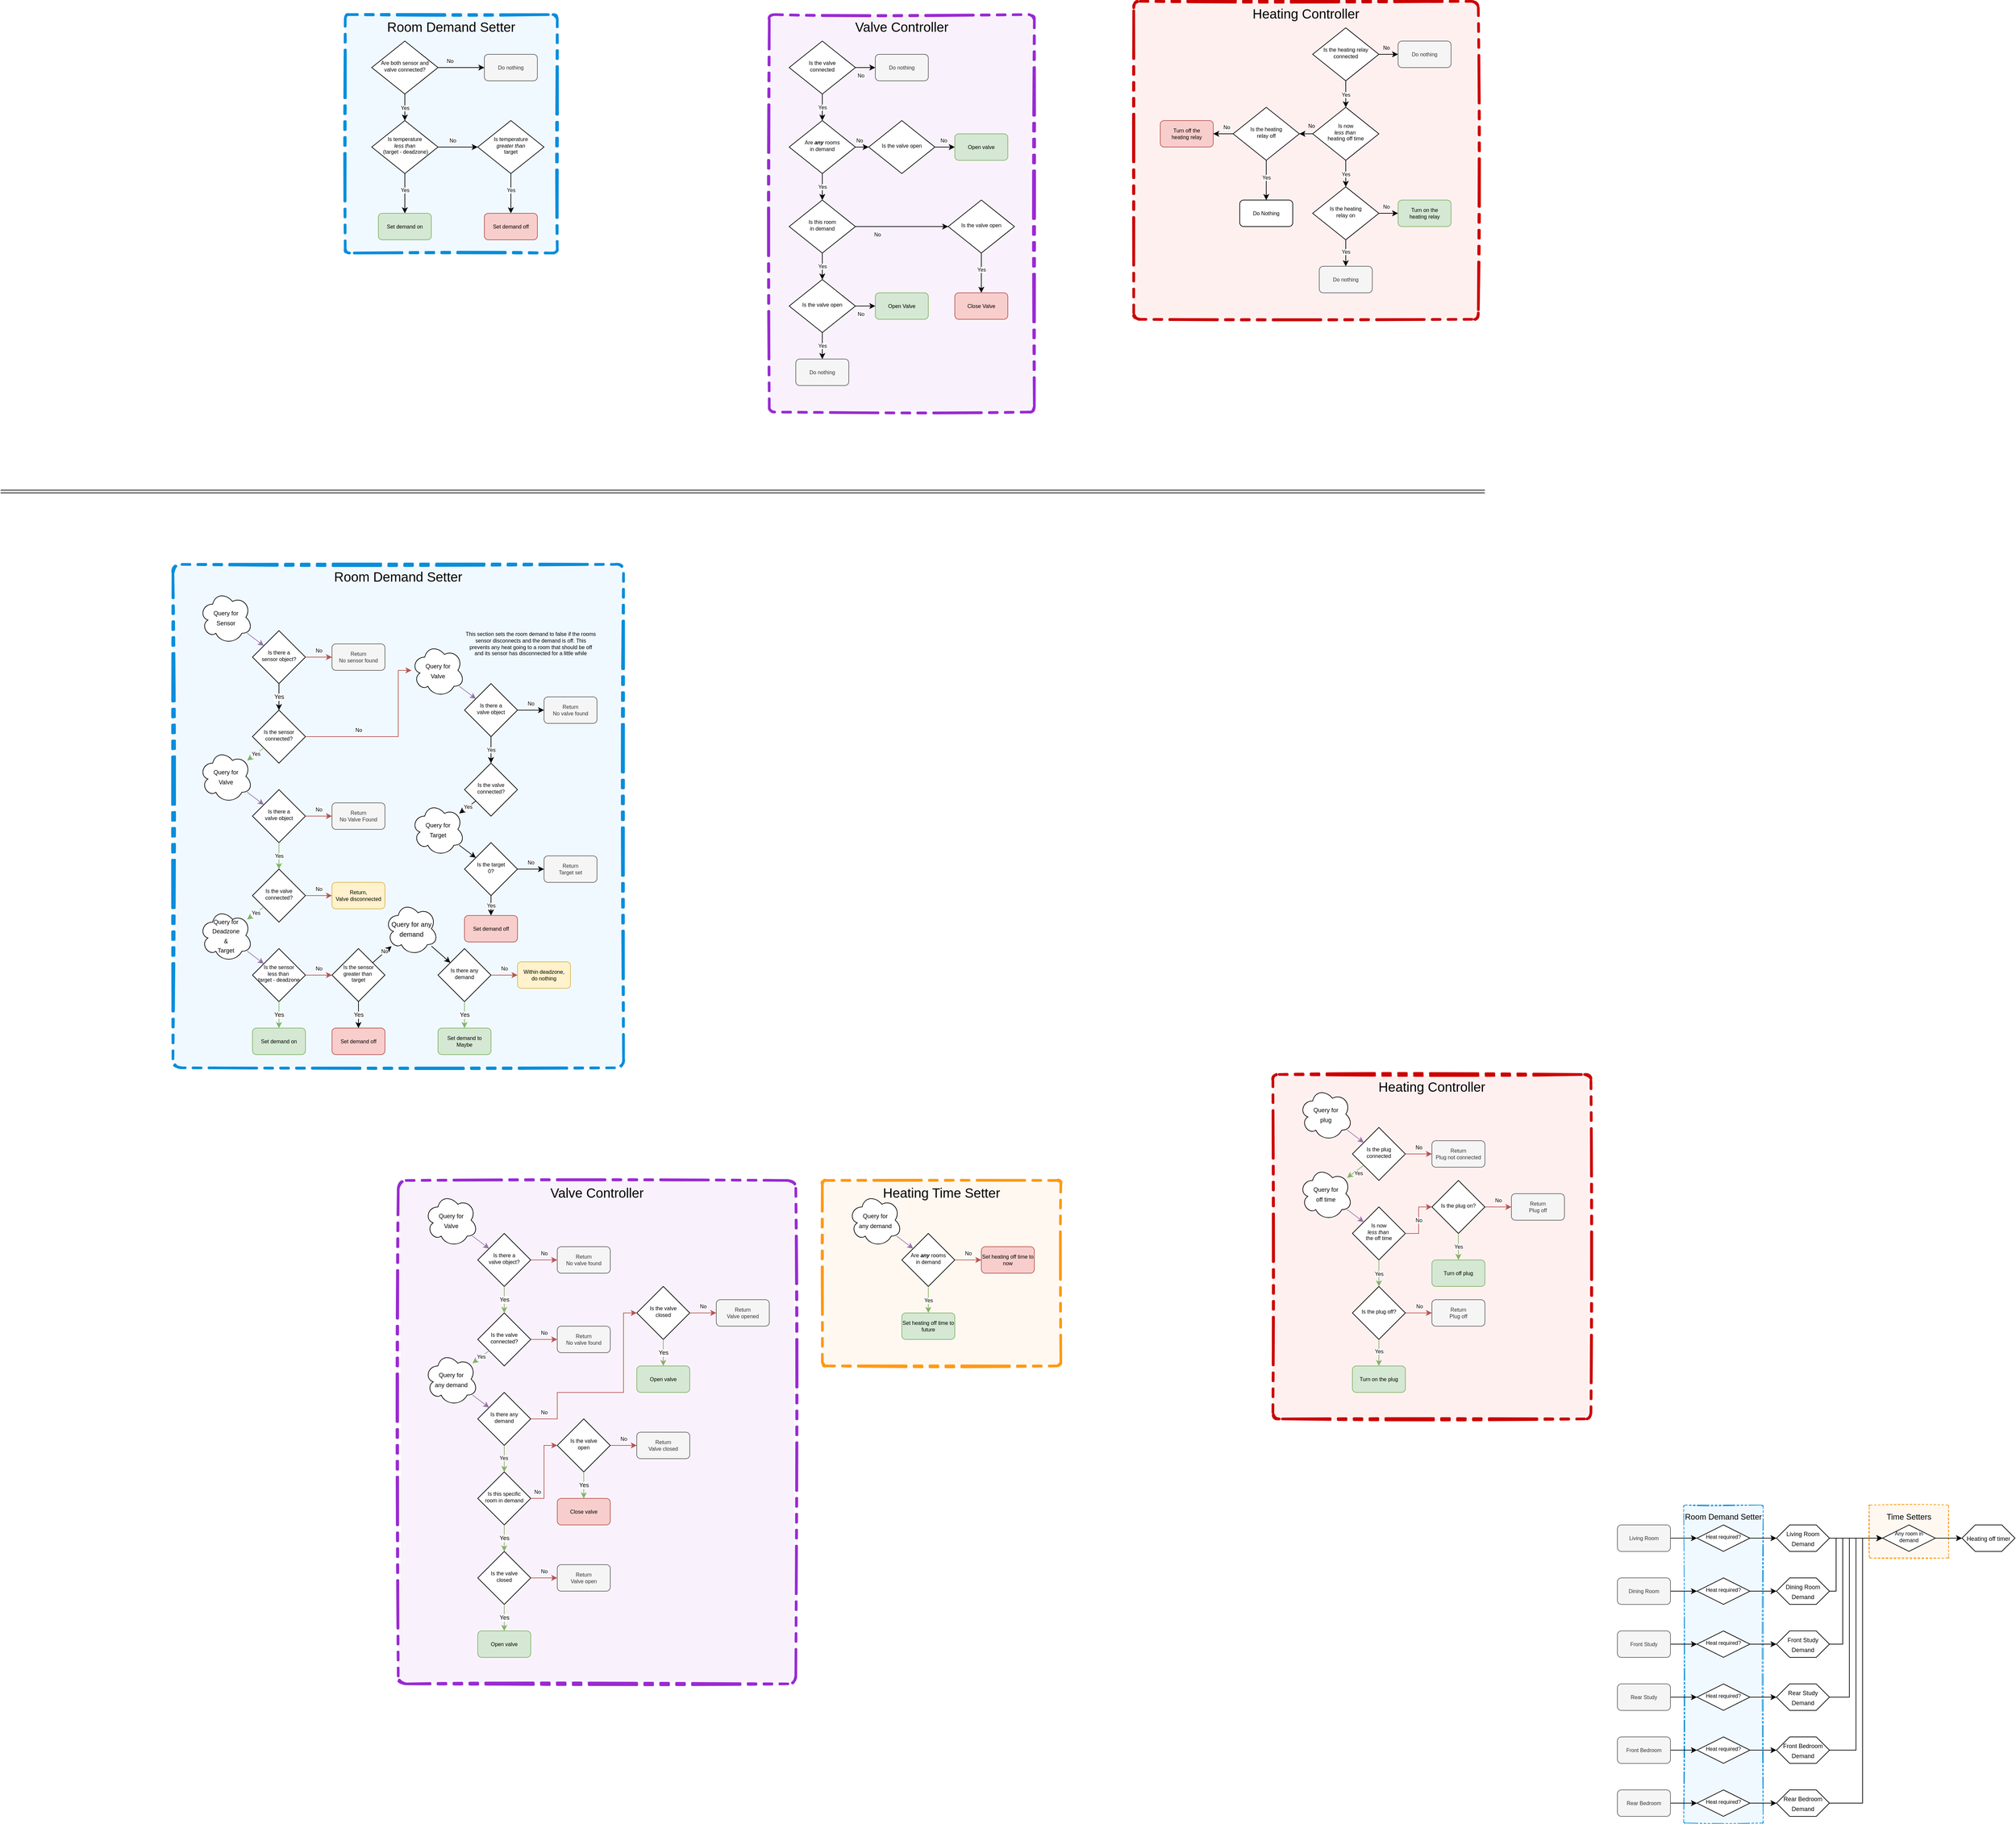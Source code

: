<mxfile version="20.3.0" type="device"><diagram id="C5RBs43oDa-KdzZeNtuy" name="Page-1"><mxGraphModel dx="3127" dy="3049" grid="1" gridSize="10" guides="1" tooltips="1" connect="1" arrows="1" fold="1" page="0" pageScale="1" pageWidth="827" pageHeight="1169" math="0" shadow="0"><root><mxCell id="WIyWlLk6GJQsqaUBKTNV-0"/><mxCell id="WIyWlLk6GJQsqaUBKTNV-1" parent="WIyWlLk6GJQsqaUBKTNV-0"/><mxCell id="FQXGlGTOo-q5wdFJKjXs-186" value="&lt;font style=&quot;font-size: 20px&quot;&gt;Valve Controller&lt;br&gt;&lt;/font&gt;" style="whiteSpace=wrap;html=1;rounded=1;arcSize=2;shadow=0;glass=0;dashed=1;comic=0;strokeColor=#992AD3;strokeWidth=4;fillColor=#F9F2FC;fontSize=16;align=center;labelPosition=center;verticalLabelPosition=middle;verticalAlign=top;fontStyle=0;horizontal=1;spacingLeft=0;connectable=0;container=1;collapsible=0;recursiveResize=0;dashPattern=3 3 3 3 3 3 18 3;sketch=1;fillStyle=solid;" parent="WIyWlLk6GJQsqaUBKTNV-1" vertex="1"><mxGeometry x="-760" y="160" width="600" height="760" as="geometry"/></mxCell><mxCell id="LDIISxg_F03DSPaCJ5Ju-41" value="&lt;font&gt;&lt;font style=&quot;font-size: 12px&quot;&gt;Time Setters&lt;/font&gt;&lt;br&gt;&lt;/font&gt;" style="whiteSpace=wrap;html=1;rounded=1;arcSize=2;shadow=0;glass=0;dashed=1;comic=0;strokeColor=#ff9914;strokeWidth=1;fillColor=#fff8f0;fontSize=16;align=center;labelPosition=center;verticalLabelPosition=middle;verticalAlign=top;fontStyle=0;horizontal=1;spacingLeft=0;connectable=0;container=1;collapsible=0;recursiveResize=0;sketch=1;fillStyle=solid;" parent="WIyWlLk6GJQsqaUBKTNV-1" vertex="1"><mxGeometry x="1460" y="650" width="120" height="80" as="geometry"/></mxCell><mxCell id="Wwm1daDVF6ZwRtCLSEJd-113" value="&lt;font style=&quot;font-size: 20px&quot;&gt;Heating Controller&lt;br&gt;&lt;/font&gt;" style="whiteSpace=wrap;html=1;rounded=1;arcSize=2;shadow=0;glass=0;dashed=1;comic=0;strokeColor=#c00;strokeWidth=4;fillColor=#fff0f0;fontSize=16;align=center;labelPosition=center;verticalLabelPosition=middle;verticalAlign=top;fontStyle=0;horizontal=1;spacingLeft=0;connectable=0;container=1;collapsible=0;recursiveResize=0;dashPattern=3 3 3 3 3 3 18 3;sketch=1;fillStyle=solid;" parent="WIyWlLk6GJQsqaUBKTNV-1" vertex="1"><mxGeometry x="350" y="-1620" width="520" height="480" as="geometry"/></mxCell><mxCell id="Wwm1daDVF6ZwRtCLSEJd-37" value="Is now&lt;br&gt;&lt;i&gt;less than&amp;nbsp;&lt;br&gt;&lt;/i&gt;heating off time" style="rhombus;whiteSpace=wrap;html=1;shadow=0;fontFamily=Helvetica;fontSize=8;align=center;strokeWidth=1;spacing=6;spacingTop=-4;" parent="WIyWlLk6GJQsqaUBKTNV-1" vertex="1"><mxGeometry x="620.0" y="-1460" width="100" height="80" as="geometry"/></mxCell><mxCell id="Wwm1daDVF6ZwRtCLSEJd-38" value="Turn on the &lt;br&gt;heating relay" style="rounded=1;whiteSpace=wrap;html=1;fontSize=8;glass=0;strokeWidth=1;shadow=0;fillColor=#d5e8d4;strokeColor=#82b366;" parent="WIyWlLk6GJQsqaUBKTNV-1" vertex="1"><mxGeometry x="748.93" y="-1320" width="80" height="40" as="geometry"/></mxCell><mxCell id="Wwm1daDVF6ZwRtCLSEJd-39" value="Turn off the &lt;br&gt;heating relay" style="rounded=1;whiteSpace=wrap;html=1;fontSize=8;glass=0;strokeWidth=1;shadow=0;fillColor=#f8cecc;strokeColor=#b85450;" parent="WIyWlLk6GJQsqaUBKTNV-1" vertex="1"><mxGeometry x="390" y="-1440" width="80" height="40" as="geometry"/></mxCell><mxCell id="Wwm1daDVF6ZwRtCLSEJd-40" value="" style="endArrow=classic;html=1;rounded=0;fontSize=8;" parent="WIyWlLk6GJQsqaUBKTNV-1" source="Wwm1daDVF6ZwRtCLSEJd-51" target="Wwm1daDVF6ZwRtCLSEJd-38" edge="1"><mxGeometry width="50" height="50" relative="1" as="geometry"><mxPoint x="610" y="-1350" as="sourcePoint"/><mxPoint x="420" y="-1290" as="targetPoint"/></mxGeometry></mxCell><mxCell id="Wwm1daDVF6ZwRtCLSEJd-41" value="No" style="edgeLabel;html=1;align=center;verticalAlign=middle;resizable=0;points=[];fontSize=8;" parent="Wwm1daDVF6ZwRtCLSEJd-40" vertex="1" connectable="0"><mxGeometry x="-0.276" y="-2" relative="1" as="geometry"><mxPoint y="-12" as="offset"/></mxGeometry></mxCell><mxCell id="Wwm1daDVF6ZwRtCLSEJd-43" value="" style="endArrow=classic;html=1;rounded=0;fontSize=8;" parent="WIyWlLk6GJQsqaUBKTNV-1" source="Wwm1daDVF6ZwRtCLSEJd-57" target="Wwm1daDVF6ZwRtCLSEJd-39" edge="1"><mxGeometry width="50" height="50" relative="1" as="geometry"><mxPoint x="1000" y="-1500" as="sourcePoint"/><mxPoint x="830" y="-1370" as="targetPoint"/></mxGeometry></mxCell><mxCell id="Wwm1daDVF6ZwRtCLSEJd-44" value="No" style="edgeLabel;html=1;align=center;verticalAlign=middle;resizable=0;points=[];fontSize=8;" parent="Wwm1daDVF6ZwRtCLSEJd-43" vertex="1" connectable="0"><mxGeometry x="-0.454" y="-1" relative="1" as="geometry"><mxPoint x="-2" y="-9" as="offset"/></mxGeometry></mxCell><mxCell id="Wwm1daDVF6ZwRtCLSEJd-45" value="Is the heating relay connected" style="rhombus;whiteSpace=wrap;html=1;shadow=0;fontFamily=Helvetica;fontSize=8;align=center;strokeWidth=1;spacing=6;spacingTop=-4;" parent="WIyWlLk6GJQsqaUBKTNV-1" vertex="1"><mxGeometry x="620.0" y="-1580" width="100" height="80" as="geometry"/></mxCell><mxCell id="Wwm1daDVF6ZwRtCLSEJd-46" value="Do nothing" style="rounded=1;whiteSpace=wrap;html=1;fontSize=8;glass=0;strokeWidth=1;shadow=0;fillColor=#f5f5f5;fontColor=#333333;strokeColor=#666666;" parent="WIyWlLk6GJQsqaUBKTNV-1" vertex="1"><mxGeometry x="748.93" y="-1560" width="80" height="40" as="geometry"/></mxCell><mxCell id="Wwm1daDVF6ZwRtCLSEJd-47" value="" style="endArrow=classic;html=1;rounded=0;fontSize=8;" parent="WIyWlLk6GJQsqaUBKTNV-1" source="Wwm1daDVF6ZwRtCLSEJd-45" target="Wwm1daDVF6ZwRtCLSEJd-46" edge="1"><mxGeometry width="50" height="50" relative="1" as="geometry"><mxPoint x="780" y="-1540" as="sourcePoint"/><mxPoint x="650" y="-1450" as="targetPoint"/></mxGeometry></mxCell><mxCell id="Wwm1daDVF6ZwRtCLSEJd-48" value="No" style="edgeLabel;html=1;align=center;verticalAlign=middle;resizable=0;points=[];fontSize=8;labelBackgroundColor=none;" parent="Wwm1daDVF6ZwRtCLSEJd-47" vertex="1" connectable="0"><mxGeometry x="-0.454" y="-1" relative="1" as="geometry"><mxPoint x="3" y="-11" as="offset"/></mxGeometry></mxCell><mxCell id="Wwm1daDVF6ZwRtCLSEJd-49" value="" style="endArrow=classic;html=1;rounded=0;fontSize=8;" parent="WIyWlLk6GJQsqaUBKTNV-1" source="Wwm1daDVF6ZwRtCLSEJd-45" target="Wwm1daDVF6ZwRtCLSEJd-37" edge="1"><mxGeometry width="50" height="50" relative="1" as="geometry"><mxPoint x="620.0" y="-1470" as="sourcePoint"/><mxPoint x="620.0" y="-1430" as="targetPoint"/></mxGeometry></mxCell><mxCell id="Wwm1daDVF6ZwRtCLSEJd-50" value="Yes" style="edgeLabel;html=1;align=center;verticalAlign=middle;resizable=0;points=[];fontSize=8;" parent="Wwm1daDVF6ZwRtCLSEJd-49" vertex="1" connectable="0"><mxGeometry x="-0.276" y="-2" relative="1" as="geometry"><mxPoint x="2" y="6" as="offset"/></mxGeometry></mxCell><mxCell id="Wwm1daDVF6ZwRtCLSEJd-51" value="Is the heating &lt;br&gt;relay on" style="rhombus;whiteSpace=wrap;html=1;shadow=0;fontFamily=Helvetica;fontSize=8;align=center;strokeWidth=1;spacing=6;spacingTop=-4;" parent="WIyWlLk6GJQsqaUBKTNV-1" vertex="1"><mxGeometry x="620.0" y="-1340" width="100" height="80" as="geometry"/></mxCell><mxCell id="Wwm1daDVF6ZwRtCLSEJd-54" value="" style="endArrow=classic;html=1;rounded=0;fontSize=8;" parent="WIyWlLk6GJQsqaUBKTNV-1" source="Wwm1daDVF6ZwRtCLSEJd-51" target="Wwm1daDVF6ZwRtCLSEJd-56" edge="1"><mxGeometry width="50" height="50" relative="1" as="geometry"><mxPoint x="810.0" y="-1270" as="sourcePoint"/><mxPoint x="810" y="-1230" as="targetPoint"/></mxGeometry></mxCell><mxCell id="Wwm1daDVF6ZwRtCLSEJd-55" value="Yes" style="edgeLabel;html=1;align=center;verticalAlign=middle;resizable=0;points=[];fontSize=8;" parent="Wwm1daDVF6ZwRtCLSEJd-54" vertex="1" connectable="0"><mxGeometry x="-0.276" y="-2" relative="1" as="geometry"><mxPoint x="2" y="3" as="offset"/></mxGeometry></mxCell><mxCell id="Wwm1daDVF6ZwRtCLSEJd-56" value="Do nothing" style="rounded=1;whiteSpace=wrap;html=1;fontSize=8;glass=0;strokeWidth=1;shadow=0;fillColor=#f5f5f5;fontColor=#333333;strokeColor=#666666;" parent="WIyWlLk6GJQsqaUBKTNV-1" vertex="1"><mxGeometry x="630" y="-1220" width="80" height="40" as="geometry"/></mxCell><mxCell id="Wwm1daDVF6ZwRtCLSEJd-57" value="Is the heating &lt;br&gt;relay off" style="rhombus;whiteSpace=wrap;html=1;shadow=0;fontFamily=Helvetica;fontSize=8;align=center;strokeWidth=1;spacing=6;spacingTop=-4;" parent="WIyWlLk6GJQsqaUBKTNV-1" vertex="1"><mxGeometry x="500" y="-1460" width="100" height="80" as="geometry"/></mxCell><mxCell id="Wwm1daDVF6ZwRtCLSEJd-58" value="" style="endArrow=classic;html=1;rounded=0;fontSize=8;" parent="WIyWlLk6GJQsqaUBKTNV-1" source="Wwm1daDVF6ZwRtCLSEJd-37" target="Wwm1daDVF6ZwRtCLSEJd-57" edge="1"><mxGeometry width="50" height="50" relative="1" as="geometry"><mxPoint x="758.93" y="-1470" as="sourcePoint"/><mxPoint x="790" y="-1470" as="targetPoint"/></mxGeometry></mxCell><mxCell id="Wwm1daDVF6ZwRtCLSEJd-59" value="No" style="edgeLabel;html=1;align=center;verticalAlign=middle;resizable=0;points=[];fontSize=8;labelBackgroundColor=none;" parent="Wwm1daDVF6ZwRtCLSEJd-58" vertex="1" connectable="0"><mxGeometry x="-0.454" y="-1" relative="1" as="geometry"><mxPoint x="3" y="-11" as="offset"/></mxGeometry></mxCell><mxCell id="Wwm1daDVF6ZwRtCLSEJd-60" value="Do Nothing" style="rounded=1;whiteSpace=wrap;html=1;fontSize=8;glass=0;strokeWidth=1;shadow=0;" parent="WIyWlLk6GJQsqaUBKTNV-1" vertex="1"><mxGeometry x="510" y="-1320" width="80" height="40" as="geometry"/></mxCell><mxCell id="Wwm1daDVF6ZwRtCLSEJd-61" value="" style="endArrow=classic;html=1;rounded=0;fontSize=8;" parent="WIyWlLk6GJQsqaUBKTNV-1" source="Wwm1daDVF6ZwRtCLSEJd-57" target="Wwm1daDVF6ZwRtCLSEJd-60" edge="1"><mxGeometry width="50" height="50" relative="1" as="geometry"><mxPoint x="500.0" y="-1390" as="sourcePoint"/><mxPoint x="441.07" y="-1390" as="targetPoint"/></mxGeometry></mxCell><mxCell id="Wwm1daDVF6ZwRtCLSEJd-62" value="Yes" style="edgeLabel;html=1;align=center;verticalAlign=middle;resizable=0;points=[];fontSize=8;" parent="Wwm1daDVF6ZwRtCLSEJd-61" vertex="1" connectable="0"><mxGeometry x="-0.454" y="-1" relative="1" as="geometry"><mxPoint x="1" y="9" as="offset"/></mxGeometry></mxCell><mxCell id="Wwm1daDVF6ZwRtCLSEJd-71" value="" style="endArrow=classic;html=1;rounded=0;fontSize=8;" parent="WIyWlLk6GJQsqaUBKTNV-1" source="Wwm1daDVF6ZwRtCLSEJd-37" target="Wwm1daDVF6ZwRtCLSEJd-51" edge="1"><mxGeometry width="50" height="50" relative="1" as="geometry"><mxPoint x="708.93" y="-1260" as="sourcePoint"/><mxPoint x="718.93" y="-1320" as="targetPoint"/></mxGeometry></mxCell><mxCell id="Wwm1daDVF6ZwRtCLSEJd-72" value="Yes" style="edgeLabel;html=1;align=center;verticalAlign=middle;resizable=0;points=[];fontSize=8;" parent="Wwm1daDVF6ZwRtCLSEJd-71" vertex="1" connectable="0"><mxGeometry x="-0.276" y="-2" relative="1" as="geometry"><mxPoint x="2" y="6" as="offset"/></mxGeometry></mxCell><mxCell id="LDIISxg_F03DSPaCJ5Ju-0" value="&lt;font&gt;&lt;font style=&quot;font-size: 12px&quot;&gt;Room Demand Setter&lt;/font&gt;&lt;br&gt;&lt;/font&gt;" style="whiteSpace=wrap;html=1;rounded=1;arcSize=2;shadow=0;glass=0;dashed=1;comic=0;strokeColor=#078DDB;strokeWidth=1;fillColor=#f0f9ff;fontSize=16;align=center;labelPosition=center;verticalLabelPosition=middle;verticalAlign=top;fontStyle=0;horizontal=1;spacingLeft=0;connectable=0;container=1;collapsible=0;recursiveResize=0;dashPattern=3 3 3 3 3 3 18 3;sketch=1;fillStyle=solid;" parent="WIyWlLk6GJQsqaUBKTNV-1" vertex="1"><mxGeometry x="1180" y="650" width="120" height="480" as="geometry"/></mxCell><mxCell id="LDIISxg_F03DSPaCJ5Ju-21" value="" style="edgeStyle=orthogonalEdgeStyle;rounded=0;orthogonalLoop=1;jettySize=auto;html=1;fontSize=9;" parent="WIyWlLk6GJQsqaUBKTNV-1" source="LDIISxg_F03DSPaCJ5Ju-2" target="LDIISxg_F03DSPaCJ5Ju-10" edge="1"><mxGeometry relative="1" as="geometry"/></mxCell><mxCell id="LDIISxg_F03DSPaCJ5Ju-2" value="Living Room" style="rounded=1;whiteSpace=wrap;html=1;fontSize=8;glass=0;strokeWidth=1;shadow=0;fillColor=#f5f5f5;fontColor=#333333;strokeColor=#666666;" parent="WIyWlLk6GJQsqaUBKTNV-1" vertex="1"><mxGeometry x="1080" y="680" width="80" height="40" as="geometry"/></mxCell><mxCell id="LDIISxg_F03DSPaCJ5Ju-22" value="" style="edgeStyle=orthogonalEdgeStyle;rounded=0;orthogonalLoop=1;jettySize=auto;html=1;fontSize=9;" parent="WIyWlLk6GJQsqaUBKTNV-1" source="LDIISxg_F03DSPaCJ5Ju-3" target="LDIISxg_F03DSPaCJ5Ju-12" edge="1"><mxGeometry relative="1" as="geometry"/></mxCell><mxCell id="LDIISxg_F03DSPaCJ5Ju-3" value="Dining Room" style="rounded=1;whiteSpace=wrap;html=1;fontSize=8;glass=0;strokeWidth=1;shadow=0;fillColor=#f5f5f5;fontColor=#333333;strokeColor=#666666;" parent="WIyWlLk6GJQsqaUBKTNV-1" vertex="1"><mxGeometry x="1080" y="760" width="80" height="40" as="geometry"/></mxCell><mxCell id="LDIISxg_F03DSPaCJ5Ju-23" value="" style="edgeStyle=orthogonalEdgeStyle;rounded=0;orthogonalLoop=1;jettySize=auto;html=1;fontSize=9;" parent="WIyWlLk6GJQsqaUBKTNV-1" source="LDIISxg_F03DSPaCJ5Ju-4" target="LDIISxg_F03DSPaCJ5Ju-14" edge="1"><mxGeometry relative="1" as="geometry"/></mxCell><mxCell id="LDIISxg_F03DSPaCJ5Ju-4" value="Front Study" style="rounded=1;whiteSpace=wrap;html=1;fontSize=8;glass=0;strokeWidth=1;shadow=0;fillColor=#f5f5f5;fontColor=#333333;strokeColor=#666666;" parent="WIyWlLk6GJQsqaUBKTNV-1" vertex="1"><mxGeometry x="1080" y="840" width="80" height="40" as="geometry"/></mxCell><mxCell id="LDIISxg_F03DSPaCJ5Ju-24" value="" style="edgeStyle=orthogonalEdgeStyle;rounded=0;orthogonalLoop=1;jettySize=auto;html=1;fontSize=9;" parent="WIyWlLk6GJQsqaUBKTNV-1" source="LDIISxg_F03DSPaCJ5Ju-5" target="LDIISxg_F03DSPaCJ5Ju-16" edge="1"><mxGeometry relative="1" as="geometry"/></mxCell><mxCell id="LDIISxg_F03DSPaCJ5Ju-5" value="Rear Study" style="rounded=1;whiteSpace=wrap;html=1;fontSize=8;glass=0;strokeWidth=1;shadow=0;fillColor=#f5f5f5;fontColor=#333333;strokeColor=#666666;" parent="WIyWlLk6GJQsqaUBKTNV-1" vertex="1"><mxGeometry x="1080" y="920" width="80" height="40" as="geometry"/></mxCell><mxCell id="LDIISxg_F03DSPaCJ5Ju-25" value="" style="edgeStyle=orthogonalEdgeStyle;rounded=0;orthogonalLoop=1;jettySize=auto;html=1;fontSize=9;" parent="WIyWlLk6GJQsqaUBKTNV-1" source="LDIISxg_F03DSPaCJ5Ju-6" target="LDIISxg_F03DSPaCJ5Ju-18" edge="1"><mxGeometry relative="1" as="geometry"/></mxCell><mxCell id="LDIISxg_F03DSPaCJ5Ju-6" value="Front Bedroom" style="rounded=1;whiteSpace=wrap;html=1;fontSize=8;glass=0;strokeWidth=1;shadow=0;fillColor=#f5f5f5;fontColor=#333333;strokeColor=#666666;" parent="WIyWlLk6GJQsqaUBKTNV-1" vertex="1"><mxGeometry x="1080" y="1000" width="80" height="40" as="geometry"/></mxCell><mxCell id="LDIISxg_F03DSPaCJ5Ju-26" value="" style="edgeStyle=orthogonalEdgeStyle;rounded=0;orthogonalLoop=1;jettySize=auto;html=1;fontSize=9;" parent="WIyWlLk6GJQsqaUBKTNV-1" source="LDIISxg_F03DSPaCJ5Ju-7" target="LDIISxg_F03DSPaCJ5Ju-20" edge="1"><mxGeometry relative="1" as="geometry"/></mxCell><mxCell id="LDIISxg_F03DSPaCJ5Ju-7" value="Rear Bedroom" style="rounded=1;whiteSpace=wrap;html=1;fontSize=8;glass=0;strokeWidth=1;shadow=0;fillColor=#f5f5f5;fontColor=#333333;strokeColor=#666666;" parent="WIyWlLk6GJQsqaUBKTNV-1" vertex="1"><mxGeometry x="1080" y="1080" width="80" height="40" as="geometry"/></mxCell><mxCell id="LDIISxg_F03DSPaCJ5Ju-8" value="&lt;font style=&quot;font-size: 9px&quot;&gt;Living Room Demand&lt;/font&gt;" style="shape=hexagon;perimeter=hexagonPerimeter2;whiteSpace=wrap;html=1;fixedSize=1;" parent="WIyWlLk6GJQsqaUBKTNV-1" vertex="1"><mxGeometry x="1320" y="680" width="80" height="40" as="geometry"/></mxCell><mxCell id="LDIISxg_F03DSPaCJ5Ju-27" value="" style="edgeStyle=orthogonalEdgeStyle;rounded=0;orthogonalLoop=1;jettySize=auto;html=1;fontSize=9;" parent="WIyWlLk6GJQsqaUBKTNV-1" source="LDIISxg_F03DSPaCJ5Ju-10" target="LDIISxg_F03DSPaCJ5Ju-8" edge="1"><mxGeometry relative="1" as="geometry"/></mxCell><mxCell id="LDIISxg_F03DSPaCJ5Ju-10" value="Heat required?" style="rhombus;whiteSpace=wrap;html=1;shadow=0;fontFamily=Helvetica;fontSize=8;align=center;strokeWidth=1;spacing=6;spacingTop=-4;" parent="WIyWlLk6GJQsqaUBKTNV-1" vertex="1"><mxGeometry x="1200" y="680" width="80" height="40" as="geometry"/></mxCell><mxCell id="LDIISxg_F03DSPaCJ5Ju-11" value="&lt;font style=&quot;font-size: 9px&quot;&gt;Dining Room Demand&lt;/font&gt;" style="shape=hexagon;perimeter=hexagonPerimeter2;whiteSpace=wrap;html=1;fixedSize=1;" parent="WIyWlLk6GJQsqaUBKTNV-1" vertex="1"><mxGeometry x="1320" y="760" width="80" height="40" as="geometry"/></mxCell><mxCell id="LDIISxg_F03DSPaCJ5Ju-28" value="" style="edgeStyle=orthogonalEdgeStyle;rounded=0;orthogonalLoop=1;jettySize=auto;html=1;fontSize=9;" parent="WIyWlLk6GJQsqaUBKTNV-1" source="LDIISxg_F03DSPaCJ5Ju-12" target="LDIISxg_F03DSPaCJ5Ju-11" edge="1"><mxGeometry relative="1" as="geometry"/></mxCell><mxCell id="LDIISxg_F03DSPaCJ5Ju-12" value="Heat required?" style="rhombus;whiteSpace=wrap;html=1;shadow=0;fontFamily=Helvetica;fontSize=8;align=center;strokeWidth=1;spacing=6;spacingTop=-4;" parent="WIyWlLk6GJQsqaUBKTNV-1" vertex="1"><mxGeometry x="1200" y="760" width="80" height="40" as="geometry"/></mxCell><mxCell id="LDIISxg_F03DSPaCJ5Ju-13" value="&lt;font style=&quot;font-size: 9px&quot;&gt;Front Study Demand&lt;/font&gt;" style="shape=hexagon;perimeter=hexagonPerimeter2;whiteSpace=wrap;html=1;fixedSize=1;" parent="WIyWlLk6GJQsqaUBKTNV-1" vertex="1"><mxGeometry x="1320" y="840" width="80" height="40" as="geometry"/></mxCell><mxCell id="LDIISxg_F03DSPaCJ5Ju-29" value="" style="edgeStyle=orthogonalEdgeStyle;rounded=0;orthogonalLoop=1;jettySize=auto;html=1;fontSize=9;" parent="WIyWlLk6GJQsqaUBKTNV-1" source="LDIISxg_F03DSPaCJ5Ju-14" target="LDIISxg_F03DSPaCJ5Ju-13" edge="1"><mxGeometry relative="1" as="geometry"/></mxCell><mxCell id="LDIISxg_F03DSPaCJ5Ju-14" value="Heat required?" style="rhombus;whiteSpace=wrap;html=1;shadow=0;fontFamily=Helvetica;fontSize=8;align=center;strokeWidth=1;spacing=6;spacingTop=-4;" parent="WIyWlLk6GJQsqaUBKTNV-1" vertex="1"><mxGeometry x="1200" y="840" width="80" height="40" as="geometry"/></mxCell><mxCell id="LDIISxg_F03DSPaCJ5Ju-15" value="&lt;font style=&quot;font-size: 9px&quot;&gt;Rear Study Demand&lt;/font&gt;" style="shape=hexagon;perimeter=hexagonPerimeter2;whiteSpace=wrap;html=1;fixedSize=1;" parent="WIyWlLk6GJQsqaUBKTNV-1" vertex="1"><mxGeometry x="1320" y="920" width="80" height="40" as="geometry"/></mxCell><mxCell id="LDIISxg_F03DSPaCJ5Ju-30" value="" style="edgeStyle=orthogonalEdgeStyle;rounded=0;orthogonalLoop=1;jettySize=auto;html=1;fontSize=9;" parent="WIyWlLk6GJQsqaUBKTNV-1" source="LDIISxg_F03DSPaCJ5Ju-16" target="LDIISxg_F03DSPaCJ5Ju-15" edge="1"><mxGeometry relative="1" as="geometry"/></mxCell><mxCell id="LDIISxg_F03DSPaCJ5Ju-16" value="Heat required?" style="rhombus;whiteSpace=wrap;html=1;shadow=0;fontFamily=Helvetica;fontSize=8;align=center;strokeWidth=1;spacing=6;spacingTop=-4;" parent="WIyWlLk6GJQsqaUBKTNV-1" vertex="1"><mxGeometry x="1200" y="920" width="80" height="40" as="geometry"/></mxCell><mxCell id="LDIISxg_F03DSPaCJ5Ju-17" value="&lt;font style=&quot;font-size: 9px&quot;&gt;Front Bedroom Demand&lt;/font&gt;" style="shape=hexagon;perimeter=hexagonPerimeter2;whiteSpace=wrap;html=1;fixedSize=1;" parent="WIyWlLk6GJQsqaUBKTNV-1" vertex="1"><mxGeometry x="1320" y="1000" width="80" height="40" as="geometry"/></mxCell><mxCell id="LDIISxg_F03DSPaCJ5Ju-31" value="" style="edgeStyle=orthogonalEdgeStyle;rounded=0;orthogonalLoop=1;jettySize=auto;html=1;fontSize=9;" parent="WIyWlLk6GJQsqaUBKTNV-1" source="LDIISxg_F03DSPaCJ5Ju-18" target="LDIISxg_F03DSPaCJ5Ju-17" edge="1"><mxGeometry relative="1" as="geometry"/></mxCell><mxCell id="LDIISxg_F03DSPaCJ5Ju-18" value="Heat required?" style="rhombus;whiteSpace=wrap;html=1;shadow=0;fontFamily=Helvetica;fontSize=8;align=center;strokeWidth=1;spacing=6;spacingTop=-4;" parent="WIyWlLk6GJQsqaUBKTNV-1" vertex="1"><mxGeometry x="1200" y="1000" width="80" height="40" as="geometry"/></mxCell><mxCell id="LDIISxg_F03DSPaCJ5Ju-19" value="&lt;font style=&quot;font-size: 9px&quot;&gt;Rear Bedroom Demand&lt;/font&gt;" style="shape=hexagon;perimeter=hexagonPerimeter2;whiteSpace=wrap;html=1;fixedSize=1;" parent="WIyWlLk6GJQsqaUBKTNV-1" vertex="1"><mxGeometry x="1320" y="1080" width="80" height="40" as="geometry"/></mxCell><mxCell id="LDIISxg_F03DSPaCJ5Ju-32" value="" style="edgeStyle=orthogonalEdgeStyle;rounded=0;orthogonalLoop=1;jettySize=auto;html=1;fontSize=9;" parent="WIyWlLk6GJQsqaUBKTNV-1" source="LDIISxg_F03DSPaCJ5Ju-20" target="LDIISxg_F03DSPaCJ5Ju-19" edge="1"><mxGeometry relative="1" as="geometry"/></mxCell><mxCell id="LDIISxg_F03DSPaCJ5Ju-20" value="Heat required?" style="rhombus;whiteSpace=wrap;html=1;shadow=0;fontFamily=Helvetica;fontSize=8;align=center;strokeWidth=1;spacing=6;spacingTop=-4;" parent="WIyWlLk6GJQsqaUBKTNV-1" vertex="1"><mxGeometry x="1200" y="1080" width="80" height="40" as="geometry"/></mxCell><mxCell id="LDIISxg_F03DSPaCJ5Ju-43" value="" style="edgeStyle=orthogonalEdgeStyle;rounded=0;orthogonalLoop=1;jettySize=auto;html=1;fontSize=12;" parent="WIyWlLk6GJQsqaUBKTNV-1" source="LDIISxg_F03DSPaCJ5Ju-33" target="LDIISxg_F03DSPaCJ5Ju-42" edge="1"><mxGeometry relative="1" as="geometry"/></mxCell><mxCell id="LDIISxg_F03DSPaCJ5Ju-33" value="Any room in demand" style="rhombus;whiteSpace=wrap;html=1;shadow=0;fontFamily=Helvetica;fontSize=8;align=center;strokeWidth=1;spacing=6;spacingTop=-4;" parent="WIyWlLk6GJQsqaUBKTNV-1" vertex="1"><mxGeometry x="1480" y="680" width="80" height="40" as="geometry"/></mxCell><mxCell id="LDIISxg_F03DSPaCJ5Ju-34" value="" style="endArrow=classic;html=1;rounded=0;fontSize=9;" parent="WIyWlLk6GJQsqaUBKTNV-1" source="LDIISxg_F03DSPaCJ5Ju-8" target="LDIISxg_F03DSPaCJ5Ju-33" edge="1"><mxGeometry width="50" height="50" relative="1" as="geometry"><mxPoint x="1480" y="770" as="sourcePoint"/><mxPoint x="1530" y="720" as="targetPoint"/></mxGeometry></mxCell><mxCell id="LDIISxg_F03DSPaCJ5Ju-35" value="" style="endArrow=classic;html=1;rounded=0;fontSize=9;" parent="WIyWlLk6GJQsqaUBKTNV-1" source="LDIISxg_F03DSPaCJ5Ju-11" target="LDIISxg_F03DSPaCJ5Ju-33" edge="1"><mxGeometry width="50" height="50" relative="1" as="geometry"><mxPoint x="1410" y="710" as="sourcePoint"/><mxPoint x="1610" y="710" as="targetPoint"/><Array as="points"><mxPoint x="1410" y="780"/><mxPoint x="1410" y="700"/></Array></mxGeometry></mxCell><mxCell id="LDIISxg_F03DSPaCJ5Ju-36" value="" style="endArrow=classic;html=1;rounded=0;fontSize=9;" parent="WIyWlLk6GJQsqaUBKTNV-1" source="LDIISxg_F03DSPaCJ5Ju-13" target="LDIISxg_F03DSPaCJ5Ju-33" edge="1"><mxGeometry width="50" height="50" relative="1" as="geometry"><mxPoint x="1401.111" y="781.111" as="sourcePoint"/><mxPoint x="1624.545" y="717.273" as="targetPoint"/><Array as="points"><mxPoint x="1420" y="860"/><mxPoint x="1420" y="700"/></Array></mxGeometry></mxCell><mxCell id="LDIISxg_F03DSPaCJ5Ju-37" value="" style="endArrow=classic;html=1;rounded=0;fontSize=9;" parent="WIyWlLk6GJQsqaUBKTNV-1" source="LDIISxg_F03DSPaCJ5Ju-15" target="LDIISxg_F03DSPaCJ5Ju-33" edge="1"><mxGeometry width="50" height="50" relative="1" as="geometry"><mxPoint x="1395.455" y="855.455" as="sourcePoint"/><mxPoint x="1631.333" y="720.667" as="targetPoint"/><Array as="points"><mxPoint x="1430" y="940"/><mxPoint x="1430" y="700"/></Array></mxGeometry></mxCell><mxCell id="LDIISxg_F03DSPaCJ5Ju-38" value="" style="endArrow=classic;html=1;rounded=0;fontSize=9;" parent="WIyWlLk6GJQsqaUBKTNV-1" source="LDIISxg_F03DSPaCJ5Ju-17" target="LDIISxg_F03DSPaCJ5Ju-33" edge="1"><mxGeometry width="50" height="50" relative="1" as="geometry"><mxPoint x="1391.538" y="931.538" as="sourcePoint"/><mxPoint x="1635.263" y="722.632" as="targetPoint"/><Array as="points"><mxPoint x="1440" y="1020"/><mxPoint x="1440" y="700"/></Array></mxGeometry></mxCell><mxCell id="LDIISxg_F03DSPaCJ5Ju-39" value="" style="endArrow=classic;html=1;rounded=0;fontSize=9;" parent="WIyWlLk6GJQsqaUBKTNV-1" source="LDIISxg_F03DSPaCJ5Ju-19" target="LDIISxg_F03DSPaCJ5Ju-33" edge="1"><mxGeometry width="50" height="50" relative="1" as="geometry"><mxPoint x="1387.5" y="1010" as="sourcePoint"/><mxPoint x="1637.826" y="723.913" as="targetPoint"/><Array as="points"><mxPoint x="1450" y="1100"/><mxPoint x="1450" y="700"/></Array></mxGeometry></mxCell><mxCell id="LDIISxg_F03DSPaCJ5Ju-42" value="&lt;font style=&quot;font-size: 9px&quot;&gt;Heating off timer&lt;/font&gt;" style="shape=hexagon;perimeter=hexagonPerimeter2;whiteSpace=wrap;html=1;fixedSize=1;" parent="WIyWlLk6GJQsqaUBKTNV-1" vertex="1"><mxGeometry x="1600" y="680" width="80" height="40" as="geometry"/></mxCell><mxCell id="FQXGlGTOo-q5wdFJKjXs-182" value="" style="group" parent="WIyWlLk6GJQsqaUBKTNV-1" vertex="1" connectable="0"><mxGeometry x="-840" y="-1600" width="320" height="360" as="geometry"/></mxCell><mxCell id="FQXGlGTOo-q5wdFJKjXs-125" value="&lt;font style=&quot;font-size: 20px&quot;&gt;Room Demand Setter&lt;br&gt;&lt;/font&gt;" style="whiteSpace=wrap;html=1;rounded=1;arcSize=2;shadow=0;glass=0;dashed=1;comic=0;strokeColor=#078DDB;strokeWidth=4;fillColor=#f0f9ff;fontSize=16;align=center;labelPosition=center;verticalLabelPosition=middle;verticalAlign=top;fontStyle=0;horizontal=1;spacingLeft=0;connectable=0;container=0;collapsible=0;recursiveResize=0;dashPattern=3 3 3 3 3 3 18 3;sketch=1;fillStyle=solid;" parent="FQXGlGTOo-q5wdFJKjXs-182" vertex="1"><mxGeometry width="320" height="360" as="geometry"/></mxCell><mxCell id="WIyWlLk6GJQsqaUBKTNV-6" value="Are both sensor and valve connected?" style="rhombus;whiteSpace=wrap;html=1;shadow=0;fontFamily=Helvetica;fontSize=8;align=center;strokeWidth=1;spacing=6;spacingTop=-4;" parent="FQXGlGTOo-q5wdFJKjXs-182" vertex="1"><mxGeometry x="40" y="40" width="100" height="80" as="geometry"/></mxCell><mxCell id="Wwm1daDVF6ZwRtCLSEJd-8" value="Is temperature &lt;br&gt;&lt;i&gt;less than&lt;/i&gt;&lt;br&gt;&amp;nbsp;(target - deadzone)" style="rhombus;whiteSpace=wrap;html=1;shadow=0;fontFamily=Helvetica;fontSize=8;align=center;strokeWidth=1;spacing=6;spacingTop=-4;" parent="FQXGlGTOo-q5wdFJKjXs-182" vertex="1"><mxGeometry x="40" y="160" width="100" height="80" as="geometry"/></mxCell><mxCell id="Wwm1daDVF6ZwRtCLSEJd-9" value="" style="endArrow=classic;html=1;rounded=0;fontSize=8;exitX=0.5;exitY=1;exitDx=0;exitDy=0;entryX=0.5;entryY=0;entryDx=0;entryDy=0;" parent="FQXGlGTOo-q5wdFJKjXs-182" source="WIyWlLk6GJQsqaUBKTNV-6" target="Wwm1daDVF6ZwRtCLSEJd-8" edge="1"><mxGeometry width="50" height="50" relative="1" as="geometry"><mxPoint x="-100" y="250" as="sourcePoint"/><mxPoint x="-50" y="200" as="targetPoint"/></mxGeometry></mxCell><mxCell id="Wwm1daDVF6ZwRtCLSEJd-10" value="Yes" style="edgeLabel;html=1;align=center;verticalAlign=middle;resizable=0;points=[];fontSize=8;" parent="Wwm1daDVF6ZwRtCLSEJd-9" vertex="1" connectable="0"><mxGeometry x="-0.276" y="-2" relative="1" as="geometry"><mxPoint x="2" y="6" as="offset"/></mxGeometry></mxCell><mxCell id="Wwm1daDVF6ZwRtCLSEJd-11" value="Do nothing" style="rounded=1;whiteSpace=wrap;html=1;fontSize=8;glass=0;strokeWidth=1;shadow=0;fillColor=#f5f5f5;fontColor=#333333;strokeColor=#666666;" parent="FQXGlGTOo-q5wdFJKjXs-182" vertex="1"><mxGeometry x="210" y="60" width="80" height="40" as="geometry"/></mxCell><mxCell id="Wwm1daDVF6ZwRtCLSEJd-12" value="" style="endArrow=classic;html=1;rounded=0;fontSize=8;" parent="FQXGlGTOo-q5wdFJKjXs-182" source="WIyWlLk6GJQsqaUBKTNV-6" target="Wwm1daDVF6ZwRtCLSEJd-11" edge="1"><mxGeometry width="50" height="50" relative="1" as="geometry"><mxPoint x="-40" y="220" as="sourcePoint"/><mxPoint x="10" y="170" as="targetPoint"/></mxGeometry></mxCell><mxCell id="Wwm1daDVF6ZwRtCLSEJd-13" value="No" style="edgeLabel;html=1;align=center;verticalAlign=middle;resizable=0;points=[];fontSize=8;" parent="Wwm1daDVF6ZwRtCLSEJd-12" vertex="1" connectable="0"><mxGeometry x="-0.454" y="-1" relative="1" as="geometry"><mxPoint x="-1" y="-11" as="offset"/></mxGeometry></mxCell><mxCell id="Wwm1daDVF6ZwRtCLSEJd-14" value="Is temperature &lt;br&gt;&lt;div&gt;&lt;span&gt;&lt;i&gt;greater than&lt;/i&gt;&lt;/span&gt;&lt;/div&gt;target" style="rhombus;whiteSpace=wrap;html=1;shadow=0;fontFamily=Helvetica;fontSize=8;align=center;strokeWidth=1;spacing=6;spacingTop=-4;" parent="FQXGlGTOo-q5wdFJKjXs-182" vertex="1"><mxGeometry x="200" y="160" width="100" height="80" as="geometry"/></mxCell><mxCell id="Wwm1daDVF6ZwRtCLSEJd-15" value="" style="endArrow=classic;html=1;rounded=0;fontSize=8;" parent="FQXGlGTOo-q5wdFJKjXs-182" source="Wwm1daDVF6ZwRtCLSEJd-8" target="Wwm1daDVF6ZwRtCLSEJd-14" edge="1"><mxGeometry width="50" height="50" relative="1" as="geometry"><mxPoint x="-40" y="300" as="sourcePoint"/><mxPoint x="10" y="250" as="targetPoint"/></mxGeometry></mxCell><mxCell id="Wwm1daDVF6ZwRtCLSEJd-16" value="No" style="edgeLabel;html=1;align=center;verticalAlign=middle;resizable=0;points=[];fontSize=8;" parent="Wwm1daDVF6ZwRtCLSEJd-15" vertex="1" connectable="0"><mxGeometry x="-0.252" y="-3" relative="1" as="geometry"><mxPoint x="-1" y="-13" as="offset"/></mxGeometry></mxCell><mxCell id="Wwm1daDVF6ZwRtCLSEJd-20" value="" style="endArrow=classic;html=1;rounded=0;fontSize=8;" parent="FQXGlGTOo-q5wdFJKjXs-182" source="Wwm1daDVF6ZwRtCLSEJd-14" target="Wwm1daDVF6ZwRtCLSEJd-22" edge="1"><mxGeometry width="50" height="50" relative="1" as="geometry"><mxPoint x="180" y="310" as="sourcePoint"/><mxPoint x="210" y="310" as="targetPoint"/></mxGeometry></mxCell><mxCell id="Wwm1daDVF6ZwRtCLSEJd-21" value="Yes" style="edgeLabel;html=1;align=center;verticalAlign=middle;resizable=0;points=[];fontSize=8;" parent="Wwm1daDVF6ZwRtCLSEJd-20" vertex="1" connectable="0"><mxGeometry x="-0.549" y="-1" relative="1" as="geometry"><mxPoint x="1" y="11" as="offset"/></mxGeometry></mxCell><mxCell id="Wwm1daDVF6ZwRtCLSEJd-22" value="Set demand off" style="rounded=1;whiteSpace=wrap;html=1;fontSize=8;glass=0;strokeWidth=1;shadow=0;fillColor=#f8cecc;strokeColor=#b85450;" parent="FQXGlGTOo-q5wdFJKjXs-182" vertex="1"><mxGeometry x="210" y="300" width="80" height="40" as="geometry"/></mxCell><mxCell id="Wwm1daDVF6ZwRtCLSEJd-24" value="" style="endArrow=classic;html=1;rounded=0;fontSize=8;" parent="FQXGlGTOo-q5wdFJKjXs-182" source="Wwm1daDVF6ZwRtCLSEJd-8" target="WIyWlLk6GJQsqaUBKTNV-7" edge="1"><mxGeometry width="50" height="50" relative="1" as="geometry"><mxPoint x="90" y="360" as="sourcePoint"/><mxPoint x="140" y="400" as="targetPoint"/></mxGeometry></mxCell><mxCell id="Wwm1daDVF6ZwRtCLSEJd-25" value="Yes" style="edgeLabel;html=1;align=center;verticalAlign=middle;resizable=0;points=[];fontSize=8;" parent="Wwm1daDVF6ZwRtCLSEJd-24" vertex="1" connectable="0"><mxGeometry x="-0.549" y="-1" relative="1" as="geometry"><mxPoint x="1" y="11" as="offset"/></mxGeometry></mxCell><mxCell id="WIyWlLk6GJQsqaUBKTNV-7" value="Set demand on" style="rounded=1;whiteSpace=wrap;html=1;fontSize=8;glass=0;strokeWidth=1;shadow=0;fillColor=#d5e8d4;strokeColor=#82b366;" parent="FQXGlGTOo-q5wdFJKjXs-182" vertex="1"><mxGeometry x="50" y="300" width="80" height="40" as="geometry"/></mxCell><mxCell id="FQXGlGTOo-q5wdFJKjXs-184" value="" style="group" parent="WIyWlLk6GJQsqaUBKTNV-1" vertex="1" connectable="0"><mxGeometry x="-200" y="-1600" width="400" height="600" as="geometry"/></mxCell><mxCell id="Wwm1daDVF6ZwRtCLSEJd-110" value="&lt;font style=&quot;font-size: 20px&quot;&gt;Valve Controller&lt;br&gt;&lt;/font&gt;" style="whiteSpace=wrap;html=1;rounded=1;arcSize=2;shadow=0;glass=0;dashed=1;comic=0;strokeColor=#992AD3;strokeWidth=4;fillColor=#F9F2FC;fontSize=16;align=center;labelPosition=center;verticalLabelPosition=middle;verticalAlign=top;fontStyle=0;horizontal=1;spacingLeft=0;connectable=0;container=1;collapsible=0;recursiveResize=0;dashPattern=3 3 3 3 3 3 18 3;sketch=1;fillStyle=solid;" parent="FQXGlGTOo-q5wdFJKjXs-184" vertex="1"><mxGeometry width="400" height="600" as="geometry"/></mxCell><mxCell id="Wwm1daDVF6ZwRtCLSEJd-66" value="Is the valve &lt;br&gt;connected" style="rhombus;whiteSpace=wrap;html=1;shadow=0;fontFamily=Helvetica;fontSize=8;align=center;strokeWidth=1;spacing=6;spacingTop=-4;verticalAlign=middle;" parent="FQXGlGTOo-q5wdFJKjXs-184" vertex="1"><mxGeometry x="30" y="40" width="100" height="80" as="geometry"/></mxCell><mxCell id="Wwm1daDVF6ZwRtCLSEJd-76" value="Do nothing" style="rounded=1;whiteSpace=wrap;html=1;fontSize=8;glass=0;strokeWidth=1;shadow=0;fillColor=#f5f5f5;fontColor=#333333;strokeColor=#666666;" parent="FQXGlGTOo-q5wdFJKjXs-184" vertex="1"><mxGeometry x="160" y="60" width="80" height="40" as="geometry"/></mxCell><mxCell id="Wwm1daDVF6ZwRtCLSEJd-77" value="Are&amp;nbsp;&lt;b&gt;&lt;i&gt;any&lt;/i&gt;&lt;/b&gt;&amp;nbsp;rooms&lt;br&gt;in demand" style="rhombus;whiteSpace=wrap;html=1;shadow=0;fontFamily=Helvetica;fontSize=8;align=center;strokeWidth=1;spacing=6;spacingTop=-4;" parent="FQXGlGTOo-q5wdFJKjXs-184" vertex="1"><mxGeometry x="30" y="160" width="100" height="80" as="geometry"/></mxCell><mxCell id="Wwm1daDVF6ZwRtCLSEJd-78" value="Is this room &lt;br&gt;in demand" style="rhombus;whiteSpace=wrap;html=1;shadow=0;fontFamily=Helvetica;fontSize=8;align=center;strokeWidth=1;spacing=6;spacingTop=-4;" parent="FQXGlGTOo-q5wdFJKjXs-184" vertex="1"><mxGeometry x="30" y="280" width="100" height="80" as="geometry"/></mxCell><mxCell id="Wwm1daDVF6ZwRtCLSEJd-79" value="Do nothing" style="rounded=1;whiteSpace=wrap;html=1;fontSize=8;glass=0;strokeWidth=1;shadow=0;fillColor=#f5f5f5;fontColor=#333333;strokeColor=#666666;" parent="FQXGlGTOo-q5wdFJKjXs-184" vertex="1"><mxGeometry x="40" y="520" width="80" height="40" as="geometry"/></mxCell><mxCell id="Wwm1daDVF6ZwRtCLSEJd-80" value="Close Valve" style="rounded=1;whiteSpace=wrap;html=1;fontSize=8;glass=0;strokeWidth=1;shadow=0;fillColor=#f8cecc;strokeColor=#b85450;" parent="FQXGlGTOo-q5wdFJKjXs-184" vertex="1"><mxGeometry x="280" y="420" width="80" height="40" as="geometry"/></mxCell><mxCell id="Wwm1daDVF6ZwRtCLSEJd-81" value="" style="endArrow=classic;html=1;rounded=0;fontSize=8;" parent="FQXGlGTOo-q5wdFJKjXs-184" source="Wwm1daDVF6ZwRtCLSEJd-90" target="Wwm1daDVF6ZwRtCLSEJd-79" edge="1"><mxGeometry width="50" height="50" relative="1" as="geometry"><mxPoint x="240" y="470" as="sourcePoint"/><mxPoint x="380" y="10" as="targetPoint"/></mxGeometry></mxCell><mxCell id="Wwm1daDVF6ZwRtCLSEJd-82" value="Yes" style="edgeLabel;html=1;align=center;verticalAlign=middle;resizable=0;points=[];fontSize=8;" parent="Wwm1daDVF6ZwRtCLSEJd-81" vertex="1" connectable="0"><mxGeometry x="-0.549" y="-1" relative="1" as="geometry"><mxPoint x="1" y="11" as="offset"/></mxGeometry></mxCell><mxCell id="Wwm1daDVF6ZwRtCLSEJd-83" value="" style="endArrow=classic;html=1;rounded=0;fontSize=8;" parent="FQXGlGTOo-q5wdFJKjXs-184" source="Wwm1daDVF6ZwRtCLSEJd-77" target="Wwm1daDVF6ZwRtCLSEJd-78" edge="1"><mxGeometry width="50" height="50" relative="1" as="geometry"><mxPoint x="420" y="-40" as="sourcePoint"/><mxPoint x="390" y="20" as="targetPoint"/></mxGeometry></mxCell><mxCell id="Wwm1daDVF6ZwRtCLSEJd-84" value="Yes" style="edgeLabel;html=1;align=center;verticalAlign=middle;resizable=0;points=[];fontSize=8;" parent="Wwm1daDVF6ZwRtCLSEJd-83" vertex="1" connectable="0"><mxGeometry x="-0.549" y="-1" relative="1" as="geometry"><mxPoint x="1" y="11" as="offset"/></mxGeometry></mxCell><mxCell id="Wwm1daDVF6ZwRtCLSEJd-85" value="" style="endArrow=classic;html=1;rounded=0;fontSize=8;" parent="FQXGlGTOo-q5wdFJKjXs-184" source="Wwm1daDVF6ZwRtCLSEJd-66" target="Wwm1daDVF6ZwRtCLSEJd-77" edge="1"><mxGeometry width="50" height="50" relative="1" as="geometry"><mxPoint x="180" y="140" as="sourcePoint"/><mxPoint x="150" y="200" as="targetPoint"/></mxGeometry></mxCell><mxCell id="Wwm1daDVF6ZwRtCLSEJd-86" value="Yes" style="edgeLabel;html=1;align=center;verticalAlign=middle;resizable=0;points=[];fontSize=8;" parent="Wwm1daDVF6ZwRtCLSEJd-85" vertex="1" connectable="0"><mxGeometry x="-0.549" y="-1" relative="1" as="geometry"><mxPoint x="1" y="11" as="offset"/></mxGeometry></mxCell><mxCell id="Wwm1daDVF6ZwRtCLSEJd-87" value="Is the valve open" style="rhombus;whiteSpace=wrap;html=1;shadow=0;fontFamily=Helvetica;fontSize=8;align=center;strokeWidth=1;spacing=6;spacingTop=-4;" parent="FQXGlGTOo-q5wdFJKjXs-184" vertex="1"><mxGeometry x="150" y="160" width="100" height="80" as="geometry"/></mxCell><mxCell id="Wwm1daDVF6ZwRtCLSEJd-88" value="" style="endArrow=classic;html=1;rounded=0;fontSize=8;" parent="FQXGlGTOo-q5wdFJKjXs-184" source="Wwm1daDVF6ZwRtCLSEJd-77" target="Wwm1daDVF6ZwRtCLSEJd-87" edge="1"><mxGeometry width="50" height="50" relative="1" as="geometry"><mxPoint x="410" y="-50" as="sourcePoint"/><mxPoint x="380" y="10" as="targetPoint"/></mxGeometry></mxCell><mxCell id="Wwm1daDVF6ZwRtCLSEJd-89" value="No" style="edgeLabel;html=1;align=center;verticalAlign=middle;resizable=0;points=[];fontSize=8;" parent="Wwm1daDVF6ZwRtCLSEJd-88" vertex="1" connectable="0"><mxGeometry x="-0.549" y="-1" relative="1" as="geometry"><mxPoint x="1" y="-11" as="offset"/></mxGeometry></mxCell><mxCell id="Wwm1daDVF6ZwRtCLSEJd-90" value="Is the valve open" style="rhombus;whiteSpace=wrap;html=1;shadow=0;fontFamily=Helvetica;fontSize=8;align=center;strokeWidth=1;spacing=6;spacingTop=-4;" parent="FQXGlGTOo-q5wdFJKjXs-184" vertex="1"><mxGeometry x="30" y="400" width="100" height="80" as="geometry"/></mxCell><mxCell id="Wwm1daDVF6ZwRtCLSEJd-91" value="" style="endArrow=classic;html=1;rounded=0;fontSize=8;" parent="FQXGlGTOo-q5wdFJKjXs-184" source="Wwm1daDVF6ZwRtCLSEJd-87" target="Wwm1daDVF6ZwRtCLSEJd-93" edge="1"><mxGeometry width="50" height="50" relative="1" as="geometry"><mxPoint x="330" y="199.66" as="sourcePoint"/><mxPoint x="360" y="199.66" as="targetPoint"/></mxGeometry></mxCell><mxCell id="Wwm1daDVF6ZwRtCLSEJd-92" value="No" style="edgeLabel;html=1;align=center;verticalAlign=middle;resizable=0;points=[];fontSize=8;" parent="Wwm1daDVF6ZwRtCLSEJd-91" vertex="1" connectable="0"><mxGeometry x="-0.549" y="-1" relative="1" as="geometry"><mxPoint x="6" y="-11" as="offset"/></mxGeometry></mxCell><mxCell id="Wwm1daDVF6ZwRtCLSEJd-93" value="Open valve" style="rounded=1;whiteSpace=wrap;html=1;fontSize=8;glass=0;strokeWidth=1;shadow=0;fillColor=#d5e8d4;strokeColor=#82b366;" parent="FQXGlGTOo-q5wdFJKjXs-184" vertex="1"><mxGeometry x="280" y="180" width="80" height="40" as="geometry"/></mxCell><mxCell id="Wwm1daDVF6ZwRtCLSEJd-94" value="" style="endArrow=classic;html=1;rounded=0;fontSize=8;" parent="FQXGlGTOo-q5wdFJKjXs-184" source="Wwm1daDVF6ZwRtCLSEJd-78" target="Wwm1daDVF6ZwRtCLSEJd-90" edge="1"><mxGeometry width="50" height="50" relative="1" as="geometry"><mxPoint x="170" y="400.0" as="sourcePoint"/><mxPoint x="170" y="470.0" as="targetPoint"/></mxGeometry></mxCell><mxCell id="Wwm1daDVF6ZwRtCLSEJd-95" value="Yes" style="edgeLabel;html=1;align=center;verticalAlign=middle;resizable=0;points=[];fontSize=8;" parent="Wwm1daDVF6ZwRtCLSEJd-94" vertex="1" connectable="0"><mxGeometry x="-0.549" y="-1" relative="1" as="geometry"><mxPoint x="1" y="11" as="offset"/></mxGeometry></mxCell><mxCell id="Wwm1daDVF6ZwRtCLSEJd-96" value="Is the valve open" style="rhombus;whiteSpace=wrap;html=1;shadow=0;fontFamily=Helvetica;fontSize=8;align=center;strokeWidth=1;spacing=6;spacingTop=-4;" parent="FQXGlGTOo-q5wdFJKjXs-184" vertex="1"><mxGeometry x="270" y="280" width="100" height="80" as="geometry"/></mxCell><mxCell id="Wwm1daDVF6ZwRtCLSEJd-97" value="" style="endArrow=classic;html=1;rounded=0;fontSize=8;" parent="FQXGlGTOo-q5wdFJKjXs-184" source="Wwm1daDVF6ZwRtCLSEJd-78" target="Wwm1daDVF6ZwRtCLSEJd-96" edge="1"><mxGeometry width="50" height="50" relative="1" as="geometry"><mxPoint x="130" y="210" as="sourcePoint"/><mxPoint x="160" y="210" as="targetPoint"/></mxGeometry></mxCell><mxCell id="Wwm1daDVF6ZwRtCLSEJd-98" value="No" style="edgeLabel;html=1;align=center;verticalAlign=middle;resizable=0;points=[];fontSize=8;" parent="Wwm1daDVF6ZwRtCLSEJd-97" vertex="1" connectable="0"><mxGeometry x="-0.549" y="-1" relative="1" as="geometry"><mxPoint x="1" y="11" as="offset"/></mxGeometry></mxCell><mxCell id="Wwm1daDVF6ZwRtCLSEJd-99" value="" style="endArrow=classic;html=1;rounded=0;fontSize=8;" parent="FQXGlGTOo-q5wdFJKjXs-184" source="Wwm1daDVF6ZwRtCLSEJd-96" target="Wwm1daDVF6ZwRtCLSEJd-80" edge="1"><mxGeometry width="50" height="50" relative="1" as="geometry"><mxPoint x="80" y="250.0" as="sourcePoint"/><mxPoint x="80" y="290.0" as="targetPoint"/></mxGeometry></mxCell><mxCell id="Wwm1daDVF6ZwRtCLSEJd-100" value="Yes" style="edgeLabel;html=1;align=center;verticalAlign=middle;resizable=0;points=[];fontSize=8;" parent="Wwm1daDVF6ZwRtCLSEJd-99" vertex="1" connectable="0"><mxGeometry x="-0.549" y="-1" relative="1" as="geometry"><mxPoint x="1" y="11" as="offset"/></mxGeometry></mxCell><mxCell id="Wwm1daDVF6ZwRtCLSEJd-101" value="Open Valve" style="rounded=1;whiteSpace=wrap;html=1;fontSize=8;glass=0;strokeWidth=1;shadow=0;fillColor=#d5e8d4;strokeColor=#82b366;" parent="FQXGlGTOo-q5wdFJKjXs-184" vertex="1"><mxGeometry x="160" y="420" width="80" height="40" as="geometry"/></mxCell><mxCell id="Wwm1daDVF6ZwRtCLSEJd-102" value="" style="endArrow=classic;html=1;rounded=0;fontSize=8;" parent="FQXGlGTOo-q5wdFJKjXs-184" source="Wwm1daDVF6ZwRtCLSEJd-90" target="Wwm1daDVF6ZwRtCLSEJd-101" edge="1"><mxGeometry width="50" height="50" relative="1" as="geometry"><mxPoint x="130" y="330.0" as="sourcePoint"/><mxPoint x="280" y="330.0" as="targetPoint"/></mxGeometry></mxCell><mxCell id="Wwm1daDVF6ZwRtCLSEJd-103" value="No" style="edgeLabel;html=1;align=center;verticalAlign=middle;resizable=0;points=[];fontSize=8;" parent="Wwm1daDVF6ZwRtCLSEJd-102" vertex="1" connectable="0"><mxGeometry x="-0.549" y="-1" relative="1" as="geometry"><mxPoint x="1" y="11" as="offset"/></mxGeometry></mxCell><mxCell id="Wwm1daDVF6ZwRtCLSEJd-104" value="" style="endArrow=classic;html=1;rounded=0;fontSize=8;" parent="FQXGlGTOo-q5wdFJKjXs-184" source="Wwm1daDVF6ZwRtCLSEJd-66" target="Wwm1daDVF6ZwRtCLSEJd-76" edge="1"><mxGeometry width="50" height="50" relative="1" as="geometry"><mxPoint x="120" y="120" as="sourcePoint"/><mxPoint x="150" y="120" as="targetPoint"/></mxGeometry></mxCell><mxCell id="Wwm1daDVF6ZwRtCLSEJd-105" value="No" style="edgeLabel;html=1;align=center;verticalAlign=middle;resizable=0;points=[];fontSize=8;" parent="Wwm1daDVF6ZwRtCLSEJd-104" vertex="1" connectable="0"><mxGeometry x="-0.549" y="-1" relative="1" as="geometry"><mxPoint x="1" y="11" as="offset"/></mxGeometry></mxCell><mxCell id="FQXGlGTOo-q5wdFJKjXs-218" value="&lt;font style=&quot;font-size: 9px&quot;&gt;Query for&lt;br&gt;Valve&lt;br&gt;&lt;/font&gt;" style="ellipse;shape=cloud;whiteSpace=wrap;html=1;" parent="WIyWlLk6GJQsqaUBKTNV-1" vertex="1"><mxGeometry x="-720" y="180" width="80" height="80" as="geometry"/></mxCell><mxCell id="FQXGlGTOo-q5wdFJKjXs-219" value="Is there a &lt;br&gt;valve object?" style="rhombus;whiteSpace=wrap;html=1;shadow=0;fontFamily=Helvetica;fontSize=8;align=center;strokeWidth=1;spacing=6;spacingTop=-4;" parent="WIyWlLk6GJQsqaUBKTNV-1" vertex="1"><mxGeometry x="-640" y="240" width="80" height="80" as="geometry"/></mxCell><mxCell id="FQXGlGTOo-q5wdFJKjXs-220" value="Return&lt;br&gt;No valve found" style="rounded=1;whiteSpace=wrap;html=1;fontSize=8;glass=0;strokeWidth=1;shadow=0;fillColor=#f5f5f5;fontColor=#333333;strokeColor=#666666;" parent="WIyWlLk6GJQsqaUBKTNV-1" vertex="1"><mxGeometry x="-520" y="260" width="80" height="40" as="geometry"/></mxCell><mxCell id="FQXGlGTOo-q5wdFJKjXs-221" value="" style="endArrow=classic;html=1;rounded=0;fontSize=8;fillColor=#f8cecc;strokeColor=#b85450;" parent="WIyWlLk6GJQsqaUBKTNV-1" source="FQXGlGTOo-q5wdFJKjXs-219" target="FQXGlGTOo-q5wdFJKjXs-220" edge="1"><mxGeometry width="50" height="50" relative="1" as="geometry"><mxPoint x="-900" y="340" as="sourcePoint"/><mxPoint x="-860" y="340" as="targetPoint"/></mxGeometry></mxCell><mxCell id="FQXGlGTOo-q5wdFJKjXs-222" value="No" style="edgeLabel;html=1;align=center;verticalAlign=middle;resizable=0;points=[];fontSize=8;" parent="FQXGlGTOo-q5wdFJKjXs-221" vertex="1" connectable="0"><mxGeometry x="-0.454" y="-1" relative="1" as="geometry"><mxPoint x="9" y="-11" as="offset"/></mxGeometry></mxCell><mxCell id="FQXGlGTOo-q5wdFJKjXs-223" value="Is the valve&lt;br&gt;connected?" style="rhombus;whiteSpace=wrap;html=1;shadow=0;fontFamily=Helvetica;fontSize=8;align=center;strokeWidth=1;spacing=6;spacingTop=-4;" parent="WIyWlLk6GJQsqaUBKTNV-1" vertex="1"><mxGeometry x="-640" y="360" width="80" height="80" as="geometry"/></mxCell><mxCell id="FQXGlGTOo-q5wdFJKjXs-224" value="&lt;font style=&quot;font-size: 9px&quot;&gt;Query for&lt;br&gt;any demand&lt;br&gt;&lt;/font&gt;" style="ellipse;shape=cloud;whiteSpace=wrap;html=1;" parent="WIyWlLk6GJQsqaUBKTNV-1" vertex="1"><mxGeometry x="-720" y="420" width="80" height="80" as="geometry"/></mxCell><mxCell id="FQXGlGTOo-q5wdFJKjXs-225" value="Yes" style="endArrow=classic;html=1;rounded=0;fontSize=9;fillColor=#d5e8d4;strokeColor=#82b366;" parent="WIyWlLk6GJQsqaUBKTNV-1" source="FQXGlGTOo-q5wdFJKjXs-219" target="FQXGlGTOo-q5wdFJKjXs-223" edge="1"><mxGeometry width="50" height="50" relative="1" as="geometry"><mxPoint x="-1350" y="570" as="sourcePoint"/><mxPoint x="-1350" y="610" as="targetPoint"/><Array as="points"/></mxGeometry></mxCell><mxCell id="FQXGlGTOo-q5wdFJKjXs-226" value="" style="endArrow=classic;html=1;rounded=0;fontSize=9;fillColor=#e1d5e7;strokeColor=#9673a6;" parent="WIyWlLk6GJQsqaUBKTNV-1" source="FQXGlGTOo-q5wdFJKjXs-218" target="FQXGlGTOo-q5wdFJKjXs-219" edge="1"><mxGeometry width="50" height="50" relative="1" as="geometry"><mxPoint x="-1398" y="494" as="sourcePoint"/><mxPoint x="-1372.857" y="512.857" as="targetPoint"/></mxGeometry></mxCell><mxCell id="FQXGlGTOo-q5wdFJKjXs-227" value="" style="endArrow=classic;html=1;rounded=0;fontSize=9;fillColor=#d5e8d4;strokeColor=#82b366;" parent="WIyWlLk6GJQsqaUBKTNV-1" source="FQXGlGTOo-q5wdFJKjXs-223" target="FQXGlGTOo-q5wdFJKjXs-224" edge="1"><mxGeometry width="50" height="50" relative="1" as="geometry"><mxPoint x="-1372.857" y="667.143" as="sourcePoint"/><mxPoint x="-1398" y="686.0" as="targetPoint"/><Array as="points"/></mxGeometry></mxCell><mxCell id="FQXGlGTOo-q5wdFJKjXs-228" value="Yes" style="edgeLabel;html=1;align=center;verticalAlign=middle;resizable=0;points=[];fontSize=8;" parent="FQXGlGTOo-q5wdFJKjXs-227" vertex="1" connectable="0"><mxGeometry x="-0.047" y="-1" relative="1" as="geometry"><mxPoint as="offset"/></mxGeometry></mxCell><mxCell id="FQXGlGTOo-q5wdFJKjXs-229" value="Is there any&lt;br&gt;demand" style="rhombus;whiteSpace=wrap;html=1;shadow=0;fontFamily=Helvetica;fontSize=8;align=center;strokeWidth=1;spacing=6;spacingTop=-4;" parent="WIyWlLk6GJQsqaUBKTNV-1" vertex="1"><mxGeometry x="-640" y="480" width="80" height="80" as="geometry"/></mxCell><mxCell id="FQXGlGTOo-q5wdFJKjXs-230" value="" style="endArrow=classic;html=1;rounded=0;fontSize=9;fillColor=#e1d5e7;strokeColor=#9673a6;" parent="WIyWlLk6GJQsqaUBKTNV-1" source="FQXGlGTOo-q5wdFJKjXs-224" target="FQXGlGTOo-q5wdFJKjXs-229" edge="1"><mxGeometry width="50" height="50" relative="1" as="geometry"><mxPoint x="-638.0" y="254.0" as="sourcePoint"/><mxPoint x="-612.857" y="272.857" as="targetPoint"/></mxGeometry></mxCell><mxCell id="FQXGlGTOo-q5wdFJKjXs-231" value="Is this specific room in demand" style="rhombus;whiteSpace=wrap;html=1;shadow=0;fontFamily=Helvetica;fontSize=8;align=center;strokeWidth=1;spacing=6;spacingTop=-4;" parent="WIyWlLk6GJQsqaUBKTNV-1" vertex="1"><mxGeometry x="-640" y="600" width="80" height="80" as="geometry"/></mxCell><mxCell id="FQXGlGTOo-q5wdFJKjXs-232" value="" style="endArrow=classic;html=1;rounded=0;fontSize=9;fillColor=#d5e8d4;strokeColor=#82b366;" parent="WIyWlLk6GJQsqaUBKTNV-1" source="FQXGlGTOo-q5wdFJKjXs-229" target="FQXGlGTOo-q5wdFJKjXs-231" edge="1"><mxGeometry width="50" height="50" relative="1" as="geometry"><mxPoint x="-600" y="510" as="sourcePoint"/><mxPoint x="-638.0" y="446.0" as="targetPoint"/><Array as="points"/></mxGeometry></mxCell><mxCell id="FQXGlGTOo-q5wdFJKjXs-233" value="Yes" style="edgeLabel;html=1;align=center;verticalAlign=middle;resizable=0;points=[];fontSize=8;" parent="FQXGlGTOo-q5wdFJKjXs-232" vertex="1" connectable="0"><mxGeometry x="-0.047" y="-1" relative="1" as="geometry"><mxPoint as="offset"/></mxGeometry></mxCell><mxCell id="FQXGlGTOo-q5wdFJKjXs-234" value="Is the valve&lt;br&gt;closed" style="rhombus;whiteSpace=wrap;html=1;shadow=0;fontFamily=Helvetica;fontSize=8;align=center;strokeWidth=1;spacing=6;spacingTop=-4;" parent="WIyWlLk6GJQsqaUBKTNV-1" vertex="1"><mxGeometry x="-640" y="720" width="80" height="80" as="geometry"/></mxCell><mxCell id="FQXGlGTOo-q5wdFJKjXs-235" value="Open valve" style="rounded=1;whiteSpace=wrap;html=1;fontSize=8;glass=0;strokeWidth=1;shadow=0;fillColor=#d5e8d4;strokeColor=#82b366;" parent="WIyWlLk6GJQsqaUBKTNV-1" vertex="1"><mxGeometry x="-640" y="840" width="80" height="40" as="geometry"/></mxCell><mxCell id="FQXGlGTOo-q5wdFJKjXs-237" value="Return&lt;br&gt;Valve open" style="rounded=1;whiteSpace=wrap;html=1;fontSize=8;glass=0;strokeWidth=1;shadow=0;fillColor=#f5f5f5;fontColor=#333333;strokeColor=#666666;" parent="WIyWlLk6GJQsqaUBKTNV-1" vertex="1"><mxGeometry x="-520" y="740" width="80" height="40" as="geometry"/></mxCell><mxCell id="FQXGlGTOo-q5wdFJKjXs-238" value="Yes" style="endArrow=classic;html=1;rounded=0;fontSize=9;fillColor=#d5e8d4;strokeColor=#82b366;" parent="WIyWlLk6GJQsqaUBKTNV-1" source="FQXGlGTOo-q5wdFJKjXs-231" target="FQXGlGTOo-q5wdFJKjXs-234" edge="1"><mxGeometry width="50" height="50" relative="1" as="geometry"><mxPoint x="-590" y="330" as="sourcePoint"/><mxPoint x="-590" y="370" as="targetPoint"/><Array as="points"/></mxGeometry></mxCell><mxCell id="FQXGlGTOo-q5wdFJKjXs-239" value="Yes" style="endArrow=classic;html=1;rounded=0;fontSize=9;fillColor=#d5e8d4;strokeColor=#82b366;" parent="WIyWlLk6GJQsqaUBKTNV-1" source="FQXGlGTOo-q5wdFJKjXs-234" target="FQXGlGTOo-q5wdFJKjXs-235" edge="1"><mxGeometry width="50" height="50" relative="1" as="geometry"><mxPoint x="-590" y="690" as="sourcePoint"/><mxPoint x="-590" y="730" as="targetPoint"/><Array as="points"/></mxGeometry></mxCell><mxCell id="FQXGlGTOo-q5wdFJKjXs-240" value="" style="endArrow=classic;html=1;rounded=0;fontSize=8;fillColor=#f8cecc;strokeColor=#b85450;" parent="WIyWlLk6GJQsqaUBKTNV-1" source="FQXGlGTOo-q5wdFJKjXs-234" target="FQXGlGTOo-q5wdFJKjXs-237" edge="1"><mxGeometry width="50" height="50" relative="1" as="geometry"><mxPoint x="-550.0" y="290" as="sourcePoint"/><mxPoint x="-510.0" y="290" as="targetPoint"/></mxGeometry></mxCell><mxCell id="FQXGlGTOo-q5wdFJKjXs-241" value="No" style="edgeLabel;html=1;align=center;verticalAlign=middle;resizable=0;points=[];fontSize=8;" parent="FQXGlGTOo-q5wdFJKjXs-240" vertex="1" connectable="0"><mxGeometry x="-0.454" y="-1" relative="1" as="geometry"><mxPoint x="9" y="-11" as="offset"/></mxGeometry></mxCell><mxCell id="FQXGlGTOo-q5wdFJKjXs-243" value="Is the valve&lt;br&gt;open" style="rhombus;whiteSpace=wrap;html=1;shadow=0;fontFamily=Helvetica;fontSize=8;align=center;strokeWidth=1;spacing=6;spacingTop=-4;" parent="WIyWlLk6GJQsqaUBKTNV-1" vertex="1"><mxGeometry x="-520" y="520" width="80" height="80" as="geometry"/></mxCell><mxCell id="FQXGlGTOo-q5wdFJKjXs-244" value="" style="endArrow=classic;html=1;rounded=0;fontSize=8;fillColor=#f8cecc;strokeColor=#b85450;" parent="WIyWlLk6GJQsqaUBKTNV-1" source="FQXGlGTOo-q5wdFJKjXs-231" target="FQXGlGTOo-q5wdFJKjXs-243" edge="1"><mxGeometry width="50" height="50" relative="1" as="geometry"><mxPoint x="-550" y="770" as="sourcePoint"/><mxPoint x="-510" y="770" as="targetPoint"/><Array as="points"><mxPoint x="-540" y="640"/><mxPoint x="-540" y="560"/></Array></mxGeometry></mxCell><mxCell id="FQXGlGTOo-q5wdFJKjXs-245" value="No" style="edgeLabel;html=1;align=center;verticalAlign=middle;resizable=0;points=[];fontSize=8;" parent="FQXGlGTOo-q5wdFJKjXs-244" vertex="1" connectable="0"><mxGeometry x="-0.454" y="-1" relative="1" as="geometry"><mxPoint x="-11" y="3" as="offset"/></mxGeometry></mxCell><mxCell id="FQXGlGTOo-q5wdFJKjXs-246" value="Yes" style="endArrow=classic;html=1;rounded=0;fontSize=9;fillColor=#d5e8d4;strokeColor=#82b366;" parent="WIyWlLk6GJQsqaUBKTNV-1" source="FQXGlGTOo-q5wdFJKjXs-243" target="FQXGlGTOo-q5wdFJKjXs-247" edge="1"><mxGeometry width="50" height="50" relative="1" as="geometry"><mxPoint x="-710" y="730.0" as="sourcePoint"/><mxPoint x="-710" y="770.0" as="targetPoint"/><Array as="points"/></mxGeometry></mxCell><mxCell id="FQXGlGTOo-q5wdFJKjXs-247" value="Close valve" style="rounded=1;whiteSpace=wrap;html=1;fontSize=8;glass=0;strokeWidth=1;shadow=0;fillColor=#f8cecc;strokeColor=#b85450;" parent="WIyWlLk6GJQsqaUBKTNV-1" vertex="1"><mxGeometry x="-520" y="640" width="80" height="40" as="geometry"/></mxCell><mxCell id="FQXGlGTOo-q5wdFJKjXs-248" value="Return&lt;br&gt;Valve closed" style="rounded=1;whiteSpace=wrap;html=1;fontSize=8;glass=0;strokeWidth=1;shadow=0;fillColor=#f5f5f5;fontColor=#333333;strokeColor=#666666;" parent="WIyWlLk6GJQsqaUBKTNV-1" vertex="1"><mxGeometry x="-400" y="540" width="80" height="40" as="geometry"/></mxCell><mxCell id="FQXGlGTOo-q5wdFJKjXs-249" value="" style="endArrow=classic;html=1;rounded=0;fontSize=8;fillColor=#f8cecc;strokeColor=#b85450;" parent="WIyWlLk6GJQsqaUBKTNV-1" source="FQXGlGTOo-q5wdFJKjXs-243" target="FQXGlGTOo-q5wdFJKjXs-248" edge="1"><mxGeometry width="50" height="50" relative="1" as="geometry"><mxPoint x="-670" y="690" as="sourcePoint"/><mxPoint x="-630" y="690" as="targetPoint"/></mxGeometry></mxCell><mxCell id="FQXGlGTOo-q5wdFJKjXs-250" value="No" style="edgeLabel;html=1;align=center;verticalAlign=middle;resizable=0;points=[];fontSize=8;" parent="FQXGlGTOo-q5wdFJKjXs-249" vertex="1" connectable="0"><mxGeometry x="-0.454" y="-1" relative="1" as="geometry"><mxPoint x="9" y="-11" as="offset"/></mxGeometry></mxCell><mxCell id="FQXGlGTOo-q5wdFJKjXs-251" value="Is the valve&lt;br&gt;closed" style="rhombus;whiteSpace=wrap;html=1;shadow=0;fontFamily=Helvetica;fontSize=8;align=center;strokeWidth=1;spacing=6;spacingTop=-4;" parent="WIyWlLk6GJQsqaUBKTNV-1" vertex="1"><mxGeometry x="-400" y="320" width="80" height="80" as="geometry"/></mxCell><mxCell id="FQXGlGTOo-q5wdFJKjXs-252" value="" style="endArrow=classic;html=1;rounded=0;fontSize=8;fillColor=#f8cecc;strokeColor=#b85450;" parent="WIyWlLk6GJQsqaUBKTNV-1" source="FQXGlGTOo-q5wdFJKjXs-229" target="FQXGlGTOo-q5wdFJKjXs-251" edge="1"><mxGeometry width="50" height="50" relative="1" as="geometry"><mxPoint x="-550" y="650" as="sourcePoint"/><mxPoint x="-390" y="650" as="targetPoint"/><Array as="points"><mxPoint x="-520" y="520"/><mxPoint x="-520" y="480"/><mxPoint x="-420" y="480"/><mxPoint x="-420" y="360"/></Array></mxGeometry></mxCell><mxCell id="FQXGlGTOo-q5wdFJKjXs-253" value="No" style="edgeLabel;html=1;align=center;verticalAlign=middle;resizable=0;points=[];fontSize=8;" parent="FQXGlGTOo-q5wdFJKjXs-252" vertex="1" connectable="0"><mxGeometry x="-0.454" y="-1" relative="1" as="geometry"><mxPoint x="-28" y="29" as="offset"/></mxGeometry></mxCell><mxCell id="FQXGlGTOo-q5wdFJKjXs-254" value="Open valve" style="rounded=1;whiteSpace=wrap;html=1;fontSize=8;glass=0;strokeWidth=1;shadow=0;fillColor=#d5e8d4;strokeColor=#82b366;" parent="WIyWlLk6GJQsqaUBKTNV-1" vertex="1"><mxGeometry x="-400" y="440" width="80" height="40" as="geometry"/></mxCell><mxCell id="FQXGlGTOo-q5wdFJKjXs-255" value="Yes" style="endArrow=classic;html=1;rounded=0;fontSize=9;fillColor=#d5e8d4;strokeColor=#82b366;" parent="WIyWlLk6GJQsqaUBKTNV-1" source="FQXGlGTOo-q5wdFJKjXs-251" target="FQXGlGTOo-q5wdFJKjXs-254" edge="1"><mxGeometry width="50" height="50" relative="1" as="geometry"><mxPoint x="-590.0" y="530" as="sourcePoint"/><mxPoint x="-590.0" y="570" as="targetPoint"/><Array as="points"/></mxGeometry></mxCell><mxCell id="FQXGlGTOo-q5wdFJKjXs-256" value="Return&lt;br&gt;Valve opened" style="rounded=1;whiteSpace=wrap;html=1;fontSize=8;glass=0;strokeWidth=1;shadow=0;fillColor=#f5f5f5;fontColor=#333333;strokeColor=#666666;" parent="WIyWlLk6GJQsqaUBKTNV-1" vertex="1"><mxGeometry x="-280" y="340" width="80" height="40" as="geometry"/></mxCell><mxCell id="FQXGlGTOo-q5wdFJKjXs-257" value="" style="endArrow=classic;html=1;rounded=0;fontSize=8;fillColor=#f8cecc;strokeColor=#b85450;" parent="WIyWlLk6GJQsqaUBKTNV-1" source="FQXGlGTOo-q5wdFJKjXs-251" target="FQXGlGTOo-q5wdFJKjXs-256" edge="1"><mxGeometry width="50" height="50" relative="1" as="geometry"><mxPoint x="-550.0" y="490" as="sourcePoint"/><mxPoint x="-510.0" y="490" as="targetPoint"/></mxGeometry></mxCell><mxCell id="FQXGlGTOo-q5wdFJKjXs-258" value="No" style="edgeLabel;html=1;align=center;verticalAlign=middle;resizable=0;points=[];fontSize=8;" parent="FQXGlGTOo-q5wdFJKjXs-257" vertex="1" connectable="0"><mxGeometry x="-0.454" y="-1" relative="1" as="geometry"><mxPoint x="9" y="-11" as="offset"/></mxGeometry></mxCell><mxCell id="FQXGlGTOo-q5wdFJKjXs-261" value="Return&lt;br&gt;No valve found" style="rounded=1;whiteSpace=wrap;html=1;fontSize=8;glass=0;strokeWidth=1;shadow=0;fillColor=#f5f5f5;fontColor=#333333;strokeColor=#666666;" parent="WIyWlLk6GJQsqaUBKTNV-1" vertex="1"><mxGeometry x="-520" y="380" width="80" height="40" as="geometry"/></mxCell><mxCell id="FQXGlGTOo-q5wdFJKjXs-262" value="" style="endArrow=classic;html=1;rounded=0;fontSize=8;fillColor=#f8cecc;strokeColor=#b85450;" parent="WIyWlLk6GJQsqaUBKTNV-1" source="FQXGlGTOo-q5wdFJKjXs-223" target="FQXGlGTOo-q5wdFJKjXs-261" edge="1"><mxGeometry width="50" height="50" relative="1" as="geometry"><mxPoint x="-550" y="290" as="sourcePoint"/><mxPoint x="-510" y="290" as="targetPoint"/></mxGeometry></mxCell><mxCell id="FQXGlGTOo-q5wdFJKjXs-263" value="No" style="edgeLabel;html=1;align=center;verticalAlign=middle;resizable=0;points=[];fontSize=8;" parent="FQXGlGTOo-q5wdFJKjXs-262" vertex="1" connectable="0"><mxGeometry x="-0.454" y="-1" relative="1" as="geometry"><mxPoint x="9" y="-11" as="offset"/></mxGeometry></mxCell><mxCell id="FQXGlGTOo-q5wdFJKjXs-295" value="" style="shape=link;html=1;rounded=0;fontSize=8;" parent="WIyWlLk6GJQsqaUBKTNV-1" edge="1"><mxGeometry width="100" relative="1" as="geometry"><mxPoint x="-1360" y="-880" as="sourcePoint"/><mxPoint x="880" y="-880" as="targetPoint"/></mxGeometry></mxCell><mxCell id="Wwm1daDVF6ZwRtCLSEJd-118" value="&lt;font style=&quot;font-size: 20px&quot;&gt;Heating Time Setter&lt;br&gt;&lt;/font&gt;" style="whiteSpace=wrap;html=1;rounded=1;arcSize=2;shadow=0;glass=0;dashed=1;comic=0;strokeColor=#ff9914;strokeWidth=4;fillColor=#fff8f0;fontSize=16;align=center;labelPosition=center;verticalLabelPosition=middle;verticalAlign=top;fontStyle=0;horizontal=1;spacingLeft=0;connectable=0;container=1;collapsible=0;recursiveResize=0;dashPattern=3 3 3 3 3 3 18 3;sketch=1;fillStyle=solid;" parent="WIyWlLk6GJQsqaUBKTNV-1" vertex="1"><mxGeometry x="-120" y="160" width="360" height="280" as="geometry"/></mxCell><mxCell id="Wwm1daDVF6ZwRtCLSEJd-27" value="Are &lt;b&gt;&lt;i&gt;any&lt;/i&gt;&lt;/b&gt; rooms &lt;br&gt;in demand" style="rhombus;whiteSpace=wrap;html=1;shadow=0;fontFamily=Helvetica;fontSize=8;align=center;strokeWidth=1;spacing=6;spacingTop=-4;" parent="WIyWlLk6GJQsqaUBKTNV-1" vertex="1"><mxGeometry y="240" width="80" height="80" as="geometry"/></mxCell><mxCell id="Wwm1daDVF6ZwRtCLSEJd-28" value="Set heating off time to future" style="rounded=1;whiteSpace=wrap;html=1;fontSize=8;glass=0;strokeWidth=1;shadow=0;fillColor=#d5e8d4;strokeColor=#82b366;" parent="WIyWlLk6GJQsqaUBKTNV-1" vertex="1"><mxGeometry y="360" width="80" height="40" as="geometry"/></mxCell><mxCell id="Wwm1daDVF6ZwRtCLSEJd-29" value="Set heating off time to now" style="rounded=1;whiteSpace=wrap;html=1;fontSize=8;glass=0;strokeWidth=1;shadow=0;fillColor=#f8cecc;strokeColor=#b85450;" parent="WIyWlLk6GJQsqaUBKTNV-1" vertex="1"><mxGeometry x="120" y="260" width="80" height="40" as="geometry"/></mxCell><mxCell id="Wwm1daDVF6ZwRtCLSEJd-30" value="" style="endArrow=classic;html=1;rounded=0;fontSize=8;fillColor=#d5e8d4;strokeColor=#82b366;" parent="WIyWlLk6GJQsqaUBKTNV-1" source="Wwm1daDVF6ZwRtCLSEJd-27" target="Wwm1daDVF6ZwRtCLSEJd-28" edge="1"><mxGeometry width="50" height="50" relative="1" as="geometry"><mxPoint x="-80" y="310" as="sourcePoint"/><mxPoint x="-270" y="370" as="targetPoint"/></mxGeometry></mxCell><mxCell id="Wwm1daDVF6ZwRtCLSEJd-31" value="Yes" style="edgeLabel;html=1;align=center;verticalAlign=middle;resizable=0;points=[];fontSize=8;" parent="Wwm1daDVF6ZwRtCLSEJd-30" vertex="1" connectable="0"><mxGeometry x="-0.276" y="-2" relative="1" as="geometry"><mxPoint x="2" y="6" as="offset"/></mxGeometry></mxCell><mxCell id="Wwm1daDVF6ZwRtCLSEJd-35" value="" style="endArrow=classic;html=1;rounded=0;fontSize=8;fillColor=#f8cecc;strokeColor=#b85450;" parent="WIyWlLk6GJQsqaUBKTNV-1" source="Wwm1daDVF6ZwRtCLSEJd-27" target="Wwm1daDVF6ZwRtCLSEJd-29" edge="1"><mxGeometry width="50" height="50" relative="1" as="geometry"><mxPoint x="100" y="330" as="sourcePoint"/><mxPoint x="140" y="330" as="targetPoint"/></mxGeometry></mxCell><mxCell id="Wwm1daDVF6ZwRtCLSEJd-36" value="No" style="edgeLabel;html=1;align=center;verticalAlign=middle;resizable=0;points=[];fontSize=8;" parent="Wwm1daDVF6ZwRtCLSEJd-35" vertex="1" connectable="0"><mxGeometry x="-0.454" y="-1" relative="1" as="geometry"><mxPoint x="9" y="-11" as="offset"/></mxGeometry></mxCell><mxCell id="FQXGlGTOo-q5wdFJKjXs-265" value="&lt;font style=&quot;font-size: 9px&quot;&gt;Query for&lt;br&gt;any demand&lt;br&gt;&lt;/font&gt;" style="ellipse;shape=cloud;whiteSpace=wrap;html=1;" parent="WIyWlLk6GJQsqaUBKTNV-1" vertex="1"><mxGeometry x="-80" y="180" width="80" height="80" as="geometry"/></mxCell><mxCell id="FQXGlGTOo-q5wdFJKjXs-266" value="" style="endArrow=classic;html=1;rounded=0;fontSize=9;fillColor=#e1d5e7;strokeColor=#9673a6;" parent="WIyWlLk6GJQsqaUBKTNV-1" source="FQXGlGTOo-q5wdFJKjXs-265" target="Wwm1daDVF6ZwRtCLSEJd-27" edge="1"><mxGeometry width="50" height="50" relative="1" as="geometry"><mxPoint x="-1118.0" y="-226.0" as="sourcePoint"/><mxPoint x="-1092.857" y="-207.143" as="targetPoint"/></mxGeometry></mxCell><mxCell id="FQXGlGTOo-q5wdFJKjXs-302" value="" style="group" parent="WIyWlLk6GJQsqaUBKTNV-1" vertex="1" connectable="0"><mxGeometry x="560" width="480" height="520" as="geometry"/></mxCell><mxCell id="FQXGlGTOo-q5wdFJKjXs-269" value="&lt;font style=&quot;font-size: 20px&quot;&gt;Heating Controller&lt;br&gt;&lt;/font&gt;" style="whiteSpace=wrap;html=1;rounded=1;arcSize=2;shadow=0;glass=0;dashed=1;comic=0;strokeColor=#c00;strokeWidth=4;fillColor=#fff0f0;fontSize=16;align=center;labelPosition=center;verticalLabelPosition=middle;verticalAlign=top;fontStyle=0;horizontal=1;spacingLeft=0;connectable=0;container=1;collapsible=0;recursiveResize=0;dashPattern=3 3 3 3 3 3 18 3;sketch=1;fillStyle=solid;" parent="FQXGlGTOo-q5wdFJKjXs-302" vertex="1"><mxGeometry width="480" height="520" as="geometry"/></mxCell><mxCell id="FQXGlGTOo-q5wdFJKjXs-270" value="Is now&lt;br&gt;&lt;i&gt;less than&amp;nbsp;&lt;br&gt;&lt;/i&gt;the off time" style="rhombus;whiteSpace=wrap;html=1;shadow=0;fontFamily=Helvetica;fontSize=8;align=center;strokeWidth=1;spacing=6;spacingTop=-4;" parent="FQXGlGTOo-q5wdFJKjXs-302" vertex="1"><mxGeometry x="120" y="200" width="80" height="80" as="geometry"/></mxCell><mxCell id="FQXGlGTOo-q5wdFJKjXs-271" value="Return&lt;br&gt;Plug off" style="rounded=1;whiteSpace=wrap;html=1;fontSize=8;glass=0;strokeWidth=1;shadow=0;fillColor=#f5f5f5;strokeColor=#666666;fontColor=#333333;" parent="FQXGlGTOo-q5wdFJKjXs-302" vertex="1"><mxGeometry x="240.0" y="340" width="80" height="40" as="geometry"/></mxCell><mxCell id="FQXGlGTOo-q5wdFJKjXs-272" value="Return&lt;br&gt;Plug off" style="rounded=1;whiteSpace=wrap;html=1;fontSize=8;glass=0;strokeWidth=1;shadow=0;fillColor=#f5f5f5;strokeColor=#666666;fontColor=#333333;" parent="FQXGlGTOo-q5wdFJKjXs-302" vertex="1"><mxGeometry x="360" y="180" width="80" height="40" as="geometry"/></mxCell><mxCell id="FQXGlGTOo-q5wdFJKjXs-273" value="" style="endArrow=classic;html=1;rounded=0;fontSize=8;fillColor=#f8cecc;strokeColor=#b85450;" parent="FQXGlGTOo-q5wdFJKjXs-302" source="FQXGlGTOo-q5wdFJKjXs-283" target="FQXGlGTOo-q5wdFJKjXs-271" edge="1"><mxGeometry width="50" height="50" relative="1" as="geometry"><mxPoint x="60" y="440" as="sourcePoint"/><mxPoint x="-130" y="500" as="targetPoint"/></mxGeometry></mxCell><mxCell id="FQXGlGTOo-q5wdFJKjXs-274" value="No" style="edgeLabel;html=1;align=center;verticalAlign=middle;resizable=0;points=[];fontSize=8;" parent="FQXGlGTOo-q5wdFJKjXs-273" vertex="1" connectable="0"><mxGeometry x="-0.276" y="-2" relative="1" as="geometry"><mxPoint x="6" y="-12" as="offset"/></mxGeometry></mxCell><mxCell id="FQXGlGTOo-q5wdFJKjXs-275" value="" style="endArrow=classic;html=1;rounded=0;fontSize=8;fillColor=#f8cecc;strokeColor=#b85450;" parent="FQXGlGTOo-q5wdFJKjXs-302" source="FQXGlGTOo-q5wdFJKjXs-287" target="FQXGlGTOo-q5wdFJKjXs-272" edge="1"><mxGeometry width="50" height="50" relative="1" as="geometry"><mxPoint x="450" y="290" as="sourcePoint"/><mxPoint x="280" y="420" as="targetPoint"/></mxGeometry></mxCell><mxCell id="FQXGlGTOo-q5wdFJKjXs-276" value="No" style="edgeLabel;html=1;align=center;verticalAlign=middle;resizable=0;points=[];fontSize=8;" parent="FQXGlGTOo-q5wdFJKjXs-275" vertex="1" connectable="0"><mxGeometry x="-0.454" y="-1" relative="1" as="geometry"><mxPoint x="9" y="-11" as="offset"/></mxGeometry></mxCell><mxCell id="FQXGlGTOo-q5wdFJKjXs-277" value="Is the plug connected" style="rhombus;whiteSpace=wrap;html=1;shadow=0;fontFamily=Helvetica;fontSize=8;align=center;strokeWidth=1;spacing=6;spacingTop=-4;" parent="FQXGlGTOo-q5wdFJKjXs-302" vertex="1"><mxGeometry x="120" y="80" width="80" height="80" as="geometry"/></mxCell><mxCell id="FQXGlGTOo-q5wdFJKjXs-278" value="Return&lt;br&gt;Plug not connected" style="rounded=1;whiteSpace=wrap;html=1;fontSize=8;glass=0;strokeWidth=1;shadow=0;fillColor=#f5f5f5;fontColor=#333333;strokeColor=#666666;" parent="FQXGlGTOo-q5wdFJKjXs-302" vertex="1"><mxGeometry x="240.0" y="100" width="80" height="40" as="geometry"/></mxCell><mxCell id="FQXGlGTOo-q5wdFJKjXs-279" value="" style="endArrow=classic;html=1;rounded=0;fontSize=8;fillColor=#f8cecc;strokeColor=#b85450;" parent="FQXGlGTOo-q5wdFJKjXs-302" source="FQXGlGTOo-q5wdFJKjXs-277" target="FQXGlGTOo-q5wdFJKjXs-278" edge="1"><mxGeometry width="50" height="50" relative="1" as="geometry"><mxPoint x="310" y="160" as="sourcePoint"/><mxPoint x="180" y="250" as="targetPoint"/></mxGeometry></mxCell><mxCell id="FQXGlGTOo-q5wdFJKjXs-280" value="No" style="edgeLabel;html=1;align=center;verticalAlign=middle;resizable=0;points=[];fontSize=8;labelBackgroundColor=none;" parent="FQXGlGTOo-q5wdFJKjXs-279" vertex="1" connectable="0"><mxGeometry x="-0.454" y="-1" relative="1" as="geometry"><mxPoint x="9" y="-11" as="offset"/></mxGeometry></mxCell><mxCell id="FQXGlGTOo-q5wdFJKjXs-281" value="" style="endArrow=classic;html=1;rounded=0;fontSize=8;fillColor=#d5e8d4;strokeColor=#82b366;" parent="FQXGlGTOo-q5wdFJKjXs-302" source="FQXGlGTOo-q5wdFJKjXs-277" target="FQXGlGTOo-q5wdFJKjXs-297" edge="1"><mxGeometry width="50" height="50" relative="1" as="geometry"><mxPoint x="150.0" y="230" as="sourcePoint"/><mxPoint x="150.0" y="270" as="targetPoint"/></mxGeometry></mxCell><mxCell id="FQXGlGTOo-q5wdFJKjXs-282" value="Yes" style="edgeLabel;html=1;align=center;verticalAlign=middle;resizable=0;points=[];fontSize=8;" parent="FQXGlGTOo-q5wdFJKjXs-281" vertex="1" connectable="0"><mxGeometry x="-0.276" y="-2" relative="1" as="geometry"><mxPoint x="2" y="6" as="offset"/></mxGeometry></mxCell><mxCell id="FQXGlGTOo-q5wdFJKjXs-283" value="Is the plug off?" style="rhombus;whiteSpace=wrap;html=1;shadow=0;fontFamily=Helvetica;fontSize=8;align=center;strokeWidth=1;spacing=6;spacingTop=-4;" parent="FQXGlGTOo-q5wdFJKjXs-302" vertex="1"><mxGeometry x="120" y="320" width="80" height="80" as="geometry"/></mxCell><mxCell id="FQXGlGTOo-q5wdFJKjXs-284" value="" style="endArrow=classic;html=1;rounded=0;fontSize=8;fillColor=#d5e8d4;strokeColor=#82b366;" parent="FQXGlGTOo-q5wdFJKjXs-302" source="FQXGlGTOo-q5wdFJKjXs-283" target="FQXGlGTOo-q5wdFJKjXs-286" edge="1"><mxGeometry width="50" height="50" relative="1" as="geometry"><mxPoint x="260.0" y="520" as="sourcePoint"/><mxPoint x="260" y="560" as="targetPoint"/></mxGeometry></mxCell><mxCell id="FQXGlGTOo-q5wdFJKjXs-285" value="Yes" style="edgeLabel;html=1;align=center;verticalAlign=middle;resizable=0;points=[];fontSize=8;" parent="FQXGlGTOo-q5wdFJKjXs-284" vertex="1" connectable="0"><mxGeometry x="-0.276" y="-2" relative="1" as="geometry"><mxPoint x="2" y="3" as="offset"/></mxGeometry></mxCell><mxCell id="FQXGlGTOo-q5wdFJKjXs-286" value="Turn on the plug" style="rounded=1;whiteSpace=wrap;html=1;fontSize=8;glass=0;strokeWidth=1;shadow=0;fillColor=#d5e8d4;strokeColor=#82b366;" parent="FQXGlGTOo-q5wdFJKjXs-302" vertex="1"><mxGeometry x="120" y="440" width="80" height="40" as="geometry"/></mxCell><mxCell id="FQXGlGTOo-q5wdFJKjXs-287" value="Is the plug on?" style="rhombus;whiteSpace=wrap;html=1;shadow=0;fontFamily=Helvetica;fontSize=8;align=center;strokeWidth=1;spacing=6;spacingTop=-4;" parent="FQXGlGTOo-q5wdFJKjXs-302" vertex="1"><mxGeometry x="240" y="160" width="80" height="80" as="geometry"/></mxCell><mxCell id="FQXGlGTOo-q5wdFJKjXs-288" value="" style="endArrow=classic;html=1;rounded=0;fontSize=8;fillColor=#f8cecc;strokeColor=#b85450;" parent="FQXGlGTOo-q5wdFJKjXs-302" source="FQXGlGTOo-q5wdFJKjXs-270" target="FQXGlGTOo-q5wdFJKjXs-287" edge="1"><mxGeometry width="50" height="50" relative="1" as="geometry"><mxPoint x="208.93" y="320" as="sourcePoint"/><mxPoint x="240" y="320" as="targetPoint"/><Array as="points"><mxPoint x="220" y="240"/><mxPoint x="220" y="200"/></Array></mxGeometry></mxCell><mxCell id="FQXGlGTOo-q5wdFJKjXs-289" value="No" style="edgeLabel;html=1;align=center;verticalAlign=middle;resizable=0;points=[];fontSize=8;labelBackgroundColor=default;" parent="FQXGlGTOo-q5wdFJKjXs-288" vertex="1" connectable="0"><mxGeometry x="-0.454" y="-1" relative="1" as="geometry"><mxPoint x="-1" y="-18" as="offset"/></mxGeometry></mxCell><mxCell id="FQXGlGTOo-q5wdFJKjXs-290" value="Turn off plug" style="rounded=1;whiteSpace=wrap;html=1;fontSize=8;glass=0;strokeWidth=1;shadow=0;fillColor=#d5e8d4;strokeColor=#82b366;" parent="FQXGlGTOo-q5wdFJKjXs-302" vertex="1"><mxGeometry x="240" y="280" width="80" height="40" as="geometry"/></mxCell><mxCell id="FQXGlGTOo-q5wdFJKjXs-291" value="" style="endArrow=classic;html=1;rounded=0;fontSize=8;fillColor=#d5e8d4;strokeColor=#82b366;" parent="FQXGlGTOo-q5wdFJKjXs-302" source="FQXGlGTOo-q5wdFJKjXs-287" target="FQXGlGTOo-q5wdFJKjXs-290" edge="1"><mxGeometry width="50" height="50" relative="1" as="geometry"><mxPoint x="-50.0" y="400" as="sourcePoint"/><mxPoint x="-108.93" y="400" as="targetPoint"/></mxGeometry></mxCell><mxCell id="FQXGlGTOo-q5wdFJKjXs-292" value="Yes" style="edgeLabel;html=1;align=center;verticalAlign=middle;resizable=0;points=[];fontSize=8;" parent="FQXGlGTOo-q5wdFJKjXs-291" vertex="1" connectable="0"><mxGeometry x="-0.454" y="-1" relative="1" as="geometry"><mxPoint x="1" y="9" as="offset"/></mxGeometry></mxCell><mxCell id="FQXGlGTOo-q5wdFJKjXs-293" value="" style="endArrow=classic;html=1;rounded=0;fontSize=8;fillColor=#d5e8d4;strokeColor=#82b366;" parent="FQXGlGTOo-q5wdFJKjXs-302" source="FQXGlGTOo-q5wdFJKjXs-270" target="FQXGlGTOo-q5wdFJKjXs-283" edge="1"><mxGeometry width="50" height="50" relative="1" as="geometry"><mxPoint x="158.93" y="530" as="sourcePoint"/><mxPoint x="168.93" y="470" as="targetPoint"/></mxGeometry></mxCell><mxCell id="FQXGlGTOo-q5wdFJKjXs-294" value="Yes" style="edgeLabel;html=1;align=center;verticalAlign=middle;resizable=0;points=[];fontSize=8;" parent="FQXGlGTOo-q5wdFJKjXs-293" vertex="1" connectable="0"><mxGeometry x="-0.276" y="-2" relative="1" as="geometry"><mxPoint x="2" y="6" as="offset"/></mxGeometry></mxCell><mxCell id="FQXGlGTOo-q5wdFJKjXs-296" value="&lt;font style=&quot;font-size: 9px&quot;&gt;Query for&lt;br&gt;plug&lt;br&gt;&lt;/font&gt;" style="ellipse;shape=cloud;whiteSpace=wrap;html=1;" parent="FQXGlGTOo-q5wdFJKjXs-302" vertex="1"><mxGeometry x="40" y="20" width="80" height="80" as="geometry"/></mxCell><mxCell id="FQXGlGTOo-q5wdFJKjXs-297" value="&lt;font style=&quot;font-size: 9px&quot;&gt;Query for&lt;br&gt;off time&lt;br&gt;&lt;/font&gt;" style="ellipse;shape=cloud;whiteSpace=wrap;html=1;" parent="FQXGlGTOo-q5wdFJKjXs-302" vertex="1"><mxGeometry x="40" y="140" width="80" height="80" as="geometry"/></mxCell><mxCell id="FQXGlGTOo-q5wdFJKjXs-298" value="" style="endArrow=classic;html=1;rounded=0;fontSize=9;fillColor=#e1d5e7;strokeColor=#9673a6;" parent="FQXGlGTOo-q5wdFJKjXs-302" source="FQXGlGTOo-q5wdFJKjXs-297" target="FQXGlGTOo-q5wdFJKjXs-270" edge="1"><mxGeometry width="50" height="50" relative="1" as="geometry"><mxPoint x="-917.896" y="-386.139" as="sourcePoint"/><mxPoint x="-892.857" y="-367.143" as="targetPoint"/></mxGeometry></mxCell><mxCell id="FQXGlGTOo-q5wdFJKjXs-299" value="" style="endArrow=classic;html=1;rounded=0;fontSize=9;fillColor=#e1d5e7;strokeColor=#9673a6;" parent="FQXGlGTOo-q5wdFJKjXs-302" source="FQXGlGTOo-q5wdFJKjXs-296" target="FQXGlGTOo-q5wdFJKjXs-277" edge="1"><mxGeometry width="50" height="50" relative="1" as="geometry"><mxPoint x="119.915" y="216.554" as="sourcePoint"/><mxPoint x="147.731" y="241.199" as="targetPoint"/></mxGeometry></mxCell><mxCell id="QU4JSSQRQAs9xyeEwJO4-8" value="" style="group" vertex="1" connectable="0" parent="WIyWlLk6GJQsqaUBKTNV-1"><mxGeometry x="-1060" y="-730" width="640" height="800" as="geometry"/></mxCell><mxCell id="QU4JSSQRQAs9xyeEwJO4-9" value="" style="group" vertex="1" connectable="0" parent="QU4JSSQRQAs9xyeEwJO4-8"><mxGeometry x="-40" y="-40" width="680" height="760" as="geometry"/></mxCell><mxCell id="Wwm1daDVF6ZwRtCLSEJd-115" value="&lt;font style=&quot;font-size: 20px&quot;&gt;Room Demand Setter&lt;br&gt;&lt;/font&gt;" style="whiteSpace=wrap;html=1;rounded=1;arcSize=2;shadow=0;glass=0;dashed=1;comic=0;strokeColor=#078DDB;strokeWidth=4;fillColor=#f0f9ff;fontSize=16;align=center;labelPosition=center;verticalLabelPosition=middle;verticalAlign=top;fontStyle=0;horizontal=1;spacingLeft=0;connectable=0;container=0;collapsible=0;recursiveResize=0;dashPattern=3 3 3 3 3 3 18 3;sketch=1;fillStyle=solid;" parent="QU4JSSQRQAs9xyeEwJO4-9" vertex="1"><mxGeometry width="680" height="760" as="geometry"/></mxCell><mxCell id="FQXGlGTOo-q5wdFJKjXs-1" value="Is there a &lt;br&gt;sensor object?" style="rhombus;whiteSpace=wrap;html=1;shadow=0;fontFamily=Helvetica;fontSize=8;align=center;strokeWidth=1;spacing=6;spacingTop=-4;" parent="QU4JSSQRQAs9xyeEwJO4-9" vertex="1"><mxGeometry x="120" y="100" width="80" height="80" as="geometry"/></mxCell><mxCell id="FQXGlGTOo-q5wdFJKjXs-2" value="Return&lt;br&gt;No sensor found" style="rounded=1;whiteSpace=wrap;html=1;fontSize=8;glass=0;strokeWidth=1;shadow=0;fillColor=#f5f5f5;fontColor=#333333;strokeColor=#666666;" parent="QU4JSSQRQAs9xyeEwJO4-9" vertex="1"><mxGeometry x="240" y="120" width="80" height="40" as="geometry"/></mxCell><mxCell id="FQXGlGTOo-q5wdFJKjXs-3" value="" style="endArrow=classic;html=1;rounded=0;fontSize=8;fillColor=#f8cecc;strokeColor=#b85450;" parent="QU4JSSQRQAs9xyeEwJO4-9" source="FQXGlGTOo-q5wdFJKjXs-1" target="FQXGlGTOo-q5wdFJKjXs-2" edge="1"><mxGeometry width="50" height="50" relative="1" as="geometry"><mxPoint x="210" y="190" as="sourcePoint"/><mxPoint x="280" y="190" as="targetPoint"/></mxGeometry></mxCell><mxCell id="FQXGlGTOo-q5wdFJKjXs-4" value="No" style="edgeLabel;html=1;align=center;verticalAlign=middle;resizable=0;points=[];fontSize=8;" parent="FQXGlGTOo-q5wdFJKjXs-3" vertex="1" connectable="0"><mxGeometry x="-0.454" y="-1" relative="1" as="geometry"><mxPoint x="9" y="-11" as="offset"/></mxGeometry></mxCell><mxCell id="FQXGlGTOo-q5wdFJKjXs-6" value="&lt;font style=&quot;font-size: 9px&quot;&gt;Query for &lt;br&gt;Sensor&lt;/font&gt;" style="ellipse;shape=cloud;whiteSpace=wrap;html=1;" parent="QU4JSSQRQAs9xyeEwJO4-9" vertex="1"><mxGeometry x="40" y="40" width="80" height="80" as="geometry"/></mxCell><mxCell id="FQXGlGTOo-q5wdFJKjXs-7" value="" style="endArrow=classic;html=1;rounded=0;fontSize=9;fillColor=#e1d5e7;strokeColor=#9673a6;" parent="QU4JSSQRQAs9xyeEwJO4-9" source="FQXGlGTOo-q5wdFJKjXs-6" target="FQXGlGTOo-q5wdFJKjXs-1" edge="1"><mxGeometry width="50" height="50" relative="1" as="geometry"><mxPoint x="30" y="210" as="sourcePoint"/><mxPoint x="80" y="160" as="targetPoint"/></mxGeometry></mxCell><mxCell id="FQXGlGTOo-q5wdFJKjXs-8" value="&lt;font style=&quot;font-size: 9px&quot;&gt;Query for&lt;br&gt;Valve&lt;/font&gt;" style="ellipse;shape=cloud;whiteSpace=wrap;html=1;" parent="QU4JSSQRQAs9xyeEwJO4-9" vertex="1"><mxGeometry x="40" y="280" width="80" height="80" as="geometry"/></mxCell><mxCell id="FQXGlGTOo-q5wdFJKjXs-9" value="Yes" style="endArrow=classic;html=1;rounded=0;fontSize=9;" parent="QU4JSSQRQAs9xyeEwJO4-9" source="FQXGlGTOo-q5wdFJKjXs-1" target="FQXGlGTOo-q5wdFJKjXs-19" edge="1"><mxGeometry width="50" height="50" relative="1" as="geometry"><mxPoint x="108.355" y="100.76" as="sourcePoint"/><mxPoint x="98.411" y="189.271" as="targetPoint"/><Array as="points"/></mxGeometry></mxCell><mxCell id="FQXGlGTOo-q5wdFJKjXs-10" value="Is there a&lt;br&gt;valve object" style="rhombus;whiteSpace=wrap;html=1;shadow=0;fontFamily=Helvetica;fontSize=8;align=center;strokeWidth=1;spacing=6;spacingTop=-4;" parent="QU4JSSQRQAs9xyeEwJO4-9" vertex="1"><mxGeometry x="120" y="340" width="80" height="80" as="geometry"/></mxCell><mxCell id="FQXGlGTOo-q5wdFJKjXs-11" value="Return&lt;br&gt;No Valve Found" style="rounded=1;whiteSpace=wrap;html=1;fontSize=8;glass=0;strokeWidth=1;shadow=0;fillColor=#f5f5f5;fontColor=#333333;strokeColor=#666666;" parent="QU4JSSQRQAs9xyeEwJO4-9" vertex="1"><mxGeometry x="240" y="360" width="80" height="40" as="geometry"/></mxCell><mxCell id="FQXGlGTOo-q5wdFJKjXs-12" value="" style="endArrow=classic;html=1;rounded=0;fontSize=8;fillColor=#f8cecc;strokeColor=#b85450;" parent="QU4JSSQRQAs9xyeEwJO4-9" source="FQXGlGTOo-q5wdFJKjXs-10" target="FQXGlGTOo-q5wdFJKjXs-11" edge="1"><mxGeometry width="50" height="50" relative="1" as="geometry"><mxPoint x="230" y="330" as="sourcePoint"/><mxPoint x="300" y="330" as="targetPoint"/></mxGeometry></mxCell><mxCell id="FQXGlGTOo-q5wdFJKjXs-13" value="No" style="edgeLabel;html=1;align=center;verticalAlign=middle;resizable=0;points=[];fontSize=8;" parent="FQXGlGTOo-q5wdFJKjXs-12" vertex="1" connectable="0"><mxGeometry x="-0.454" y="-1" relative="1" as="geometry"><mxPoint x="9" y="-11" as="offset"/></mxGeometry></mxCell><mxCell id="FQXGlGTOo-q5wdFJKjXs-14" value="" style="endArrow=classic;html=1;rounded=0;fontSize=9;fillColor=#e1d5e7;strokeColor=#9673a6;" parent="QU4JSSQRQAs9xyeEwJO4-9" source="FQXGlGTOo-q5wdFJKjXs-8" target="FQXGlGTOo-q5wdFJKjXs-10" edge="1"><mxGeometry width="50" height="50" relative="1" as="geometry"><mxPoint x="145" y="290" as="sourcePoint"/><mxPoint x="108.411" y="319.271" as="targetPoint"/><Array as="points"/></mxGeometry></mxCell><mxCell id="FQXGlGTOo-q5wdFJKjXs-15" value="&lt;font style=&quot;font-size: 9px&quot;&gt;Query for &lt;br&gt;Deadzone &lt;br&gt;&amp;amp; &lt;br&gt;Target&lt;/font&gt;" style="ellipse;shape=cloud;whiteSpace=wrap;html=1;" parent="QU4JSSQRQAs9xyeEwJO4-9" vertex="1"><mxGeometry x="40" y="520" width="80" height="80" as="geometry"/></mxCell><mxCell id="FQXGlGTOo-q5wdFJKjXs-16" value="" style="endArrow=classic;html=1;rounded=0;fontSize=9;fillColor=#d5e8d4;strokeColor=#82b366;" parent="QU4JSSQRQAs9xyeEwJO4-9" source="FQXGlGTOo-q5wdFJKjXs-10" target="FQXGlGTOo-q5wdFJKjXs-21" edge="1"><mxGeometry width="50" height="50" relative="1" as="geometry"><mxPoint x="106.59" y="420" as="sourcePoint"/><mxPoint x="98.411" y="469.271" as="targetPoint"/><Array as="points"/></mxGeometry></mxCell><mxCell id="FQXGlGTOo-q5wdFJKjXs-44" value="Yes" style="edgeLabel;html=1;align=center;verticalAlign=middle;resizable=0;points=[];fontSize=8;" parent="FQXGlGTOo-q5wdFJKjXs-16" vertex="1" connectable="0"><mxGeometry x="0.343" relative="1" as="geometry"><mxPoint y="-7" as="offset"/></mxGeometry></mxCell><mxCell id="FQXGlGTOo-q5wdFJKjXs-17" value="Is the sensor&lt;br&gt;less than&amp;nbsp;&lt;br&gt;target - deadzone" style="rhombus;whiteSpace=wrap;html=1;shadow=0;fontFamily=Helvetica;fontSize=8;align=center;strokeWidth=1;spacing=6;spacingTop=-4;" parent="QU4JSSQRQAs9xyeEwJO4-9" vertex="1"><mxGeometry x="120" y="580" width="80" height="80" as="geometry"/></mxCell><mxCell id="FQXGlGTOo-q5wdFJKjXs-18" value="" style="endArrow=classic;html=1;rounded=0;fontSize=9;fillColor=#e1d5e7;strokeColor=#9673a6;" parent="QU4JSSQRQAs9xyeEwJO4-9" source="FQXGlGTOo-q5wdFJKjXs-15" target="FQXGlGTOo-q5wdFJKjXs-17" edge="1"><mxGeometry width="50" height="50" relative="1" as="geometry"><mxPoint x="70" y="740" as="sourcePoint"/><mxPoint x="109.367" y="771.493" as="targetPoint"/><Array as="points"/></mxGeometry></mxCell><mxCell id="FQXGlGTOo-q5wdFJKjXs-19" value="Is the sensor&lt;br&gt;connected?" style="rhombus;whiteSpace=wrap;html=1;shadow=0;fontFamily=Helvetica;fontSize=8;align=center;strokeWidth=1;spacing=6;spacingTop=-4;" parent="QU4JSSQRQAs9xyeEwJO4-9" vertex="1"><mxGeometry x="120" y="220" width="80" height="80" as="geometry"/></mxCell><mxCell id="FQXGlGTOo-q5wdFJKjXs-20" value="" style="endArrow=classic;html=1;rounded=0;fontSize=9;fillColor=#d5e8d4;strokeColor=#82b366;" parent="QU4JSSQRQAs9xyeEwJO4-9" source="FQXGlGTOo-q5wdFJKjXs-19" target="FQXGlGTOo-q5wdFJKjXs-8" edge="1"><mxGeometry width="50" height="50" relative="1" as="geometry"><mxPoint x="147.778" y="447.778" as="sourcePoint"/><mxPoint x="108.411" y="479.271" as="targetPoint"/><Array as="points"/></mxGeometry></mxCell><mxCell id="FQXGlGTOo-q5wdFJKjXs-43" value="Yes" style="edgeLabel;html=1;align=center;verticalAlign=middle;resizable=0;points=[];fontSize=8;" parent="FQXGlGTOo-q5wdFJKjXs-20" vertex="1" connectable="0"><mxGeometry x="-0.047" y="-1" relative="1" as="geometry"><mxPoint as="offset"/></mxGeometry></mxCell><mxCell id="FQXGlGTOo-q5wdFJKjXs-21" value="Is the valve connected?" style="rhombus;whiteSpace=wrap;html=1;shadow=0;fontFamily=Helvetica;fontSize=8;align=center;strokeWidth=1;spacing=6;spacingTop=-4;" parent="QU4JSSQRQAs9xyeEwJO4-9" vertex="1"><mxGeometry x="120" y="460" width="80" height="80" as="geometry"/></mxCell><mxCell id="FQXGlGTOo-q5wdFJKjXs-22" value="Yes" style="endArrow=classic;html=1;rounded=0;fontSize=8;fillColor=#d5e8d4;strokeColor=#82b366;" parent="QU4JSSQRQAs9xyeEwJO4-9" source="FQXGlGTOo-q5wdFJKjXs-21" target="FQXGlGTOo-q5wdFJKjXs-15" edge="1"><mxGeometry width="50" height="50" relative="1" as="geometry"><mxPoint x="119.998" y="569.998" as="sourcePoint"/><mxPoint x="140" y="600" as="targetPoint"/><Array as="points"/></mxGeometry></mxCell><mxCell id="FQXGlGTOo-q5wdFJKjXs-24" value="Set demand on" style="rounded=1;whiteSpace=wrap;html=1;fontSize=8;glass=0;strokeWidth=1;shadow=0;fillColor=#d5e8d4;strokeColor=#82b366;" parent="QU4JSSQRQAs9xyeEwJO4-9" vertex="1"><mxGeometry x="120" y="700" width="80" height="40" as="geometry"/></mxCell><mxCell id="FQXGlGTOo-q5wdFJKjXs-25" value="Set demand off" style="rounded=1;whiteSpace=wrap;html=1;fontSize=8;glass=0;strokeWidth=1;shadow=0;fillColor=#f8cecc;strokeColor=#b85450;" parent="QU4JSSQRQAs9xyeEwJO4-9" vertex="1"><mxGeometry x="240" y="700" width="80" height="40" as="geometry"/></mxCell><mxCell id="FQXGlGTOo-q5wdFJKjXs-27" value="Yes" style="endArrow=classic;html=1;rounded=0;fontSize=9;fillColor=#d5e8d4;strokeColor=#82b366;" parent="QU4JSSQRQAs9xyeEwJO4-9" source="FQXGlGTOo-q5wdFJKjXs-17" target="FQXGlGTOo-q5wdFJKjXs-24" edge="1"><mxGeometry width="50" height="50" relative="1" as="geometry"><mxPoint x="82.877" y="598.904" as="sourcePoint"/><mxPoint x="140.526" y="619.474" as="targetPoint"/><Array as="points"/></mxGeometry></mxCell><mxCell id="FQXGlGTOo-q5wdFJKjXs-28" value="Is the sensor&lt;br&gt;greater than&amp;nbsp;&lt;br&gt;target" style="rhombus;whiteSpace=wrap;html=1;shadow=0;fontFamily=Helvetica;fontSize=8;align=center;strokeWidth=1;spacing=6;spacingTop=-4;" parent="QU4JSSQRQAs9xyeEwJO4-9" vertex="1"><mxGeometry x="240" y="580" width="80" height="80" as="geometry"/></mxCell><mxCell id="FQXGlGTOo-q5wdFJKjXs-29" value="" style="endArrow=classic;html=1;rounded=0;fontSize=8;fillColor=#f8cecc;strokeColor=#b85450;" parent="QU4JSSQRQAs9xyeEwJO4-9" source="FQXGlGTOo-q5wdFJKjXs-17" target="FQXGlGTOo-q5wdFJKjXs-28" edge="1"><mxGeometry width="50" height="50" relative="1" as="geometry"><mxPoint x="210" y="390" as="sourcePoint"/><mxPoint x="250" y="390" as="targetPoint"/></mxGeometry></mxCell><mxCell id="FQXGlGTOo-q5wdFJKjXs-30" value="No" style="edgeLabel;html=1;align=center;verticalAlign=middle;resizable=0;points=[];fontSize=8;" parent="FQXGlGTOo-q5wdFJKjXs-29" vertex="1" connectable="0"><mxGeometry x="-0.454" y="-1" relative="1" as="geometry"><mxPoint x="9" y="-11" as="offset"/></mxGeometry></mxCell><mxCell id="FQXGlGTOo-q5wdFJKjXs-31" value="Yes" style="endArrow=classic;html=1;rounded=0;fontSize=9;" parent="QU4JSSQRQAs9xyeEwJO4-9" source="FQXGlGTOo-q5wdFJKjXs-28" target="FQXGlGTOo-q5wdFJKjXs-25" edge="1"><mxGeometry width="50" height="50" relative="1" as="geometry"><mxPoint x="170" y="670" as="sourcePoint"/><mxPoint x="170" y="710" as="targetPoint"/><Array as="points"/></mxGeometry></mxCell><mxCell id="FQXGlGTOo-q5wdFJKjXs-33" value="" style="endArrow=classic;html=1;rounded=0;fontSize=8;" parent="QU4JSSQRQAs9xyeEwJO4-9" source="FQXGlGTOo-q5wdFJKjXs-28" edge="1" target="QU4JSSQRQAs9xyeEwJO4-0"><mxGeometry width="50" height="50" relative="1" as="geometry"><mxPoint x="210" y="630" as="sourcePoint"/><mxPoint x="360" y="620" as="targetPoint"/><Array as="points"/></mxGeometry></mxCell><mxCell id="FQXGlGTOo-q5wdFJKjXs-34" value="No" style="edgeLabel;html=1;align=center;verticalAlign=middle;resizable=0;points=[];fontSize=8;" parent="FQXGlGTOo-q5wdFJKjXs-33" vertex="1" connectable="0"><mxGeometry x="-0.454" y="-1" relative="1" as="geometry"><mxPoint x="9" y="-11" as="offset"/></mxGeometry></mxCell><mxCell id="FQXGlGTOo-q5wdFJKjXs-35" value="Within deadzone,&lt;br&gt;do nothing" style="rounded=1;whiteSpace=wrap;html=1;fontSize=8;glass=0;strokeWidth=1;shadow=0;fillColor=#fff2cc;strokeColor=#d6b656;" parent="QU4JSSQRQAs9xyeEwJO4-9" vertex="1"><mxGeometry x="520" y="600" width="80" height="40" as="geometry"/></mxCell><mxCell id="FQXGlGTOo-q5wdFJKjXs-36" value="Return,&lt;br&gt;Valve disconnected" style="rounded=1;whiteSpace=wrap;html=1;fontSize=8;glass=0;strokeWidth=1;shadow=0;fillColor=#fff2cc;strokeColor=#d6b656;" parent="QU4JSSQRQAs9xyeEwJO4-9" vertex="1"><mxGeometry x="240" y="480" width="80" height="40" as="geometry"/></mxCell><mxCell id="FQXGlGTOo-q5wdFJKjXs-37" value="" style="endArrow=classic;html=1;rounded=0;fontSize=8;fillColor=#f8cecc;strokeColor=#b85450;" parent="QU4JSSQRQAs9xyeEwJO4-9" source="FQXGlGTOo-q5wdFJKjXs-21" target="FQXGlGTOo-q5wdFJKjXs-36" edge="1"><mxGeometry width="50" height="50" relative="1" as="geometry"><mxPoint x="210" y="390" as="sourcePoint"/><mxPoint x="250" y="390" as="targetPoint"/></mxGeometry></mxCell><mxCell id="FQXGlGTOo-q5wdFJKjXs-38" value="No" style="edgeLabel;html=1;align=center;verticalAlign=middle;resizable=0;points=[];fontSize=8;" parent="FQXGlGTOo-q5wdFJKjXs-37" vertex="1" connectable="0"><mxGeometry x="-0.454" y="-1" relative="1" as="geometry"><mxPoint x="9" y="-11" as="offset"/></mxGeometry></mxCell><mxCell id="FQXGlGTOo-q5wdFJKjXs-40" value="" style="endArrow=classic;html=1;rounded=0;fontSize=8;fillColor=#f8cecc;strokeColor=#b85450;" parent="QU4JSSQRQAs9xyeEwJO4-9" source="FQXGlGTOo-q5wdFJKjXs-19" target="FQXGlGTOo-q5wdFJKjXs-42" edge="1"><mxGeometry width="50" height="50" relative="1" as="geometry"><mxPoint x="210" y="390" as="sourcePoint"/><mxPoint x="240" y="260" as="targetPoint"/><Array as="points"><mxPoint x="340" y="260"/><mxPoint x="340" y="160"/></Array></mxGeometry></mxCell><mxCell id="FQXGlGTOo-q5wdFJKjXs-41" value="No" style="edgeLabel;html=1;align=center;verticalAlign=middle;resizable=0;points=[];fontSize=8;" parent="FQXGlGTOo-q5wdFJKjXs-40" vertex="1" connectable="0"><mxGeometry x="-0.454" y="-1" relative="1" as="geometry"><mxPoint x="9" y="-11" as="offset"/></mxGeometry></mxCell><mxCell id="FQXGlGTOo-q5wdFJKjXs-42" value="&lt;font style=&quot;font-size: 9px&quot;&gt;Query for&lt;br&gt;Valve&lt;/font&gt;" style="ellipse;shape=cloud;whiteSpace=wrap;html=1;" parent="QU4JSSQRQAs9xyeEwJO4-9" vertex="1"><mxGeometry x="360" y="120" width="80" height="80" as="geometry"/></mxCell><mxCell id="FQXGlGTOo-q5wdFJKjXs-45" value="Is there a&lt;br&gt;valve object" style="rhombus;whiteSpace=wrap;html=1;shadow=0;fontFamily=Helvetica;fontSize=8;align=center;strokeWidth=1;spacing=6;spacingTop=-4;" parent="QU4JSSQRQAs9xyeEwJO4-9" vertex="1"><mxGeometry x="440" y="180" width="80" height="80" as="geometry"/></mxCell><mxCell id="FQXGlGTOo-q5wdFJKjXs-46" value="Return&lt;br&gt;No valve found" style="rounded=1;whiteSpace=wrap;html=1;fontSize=8;glass=0;strokeWidth=1;shadow=0;fillColor=#f5f5f5;fontColor=#333333;strokeColor=#666666;" parent="QU4JSSQRQAs9xyeEwJO4-9" vertex="1"><mxGeometry x="560" y="200" width="80" height="40" as="geometry"/></mxCell><mxCell id="FQXGlGTOo-q5wdFJKjXs-47" value="" style="endArrow=classic;html=1;rounded=0;fontSize=8;" parent="QU4JSSQRQAs9xyeEwJO4-9" source="FQXGlGTOo-q5wdFJKjXs-45" target="FQXGlGTOo-q5wdFJKjXs-46" edge="1"><mxGeometry width="50" height="50" relative="1" as="geometry"><mxPoint x="530" y="170" as="sourcePoint"/><mxPoint x="600" y="170" as="targetPoint"/></mxGeometry></mxCell><mxCell id="FQXGlGTOo-q5wdFJKjXs-48" value="No" style="edgeLabel;html=1;align=center;verticalAlign=middle;resizable=0;points=[];fontSize=8;" parent="FQXGlGTOo-q5wdFJKjXs-47" vertex="1" connectable="0"><mxGeometry x="-0.454" y="-1" relative="1" as="geometry"><mxPoint x="9" y="-11" as="offset"/></mxGeometry></mxCell><mxCell id="FQXGlGTOo-q5wdFJKjXs-49" value="" style="endArrow=classic;html=1;rounded=0;fontSize=8;fillColor=#e1d5e7;strokeColor=#9673a6;" parent="QU4JSSQRQAs9xyeEwJO4-9" source="FQXGlGTOo-q5wdFJKjXs-42" target="FQXGlGTOo-q5wdFJKjXs-45" edge="1"><mxGeometry width="50" height="50" relative="1" as="geometry"><mxPoint x="210" y="430" as="sourcePoint"/><mxPoint x="250" y="430" as="targetPoint"/><Array as="points"/></mxGeometry></mxCell><mxCell id="FQXGlGTOo-q5wdFJKjXs-51" value="&lt;font style=&quot;font-size: 9px&quot;&gt;Query for&lt;br&gt;Target&lt;/font&gt;" style="ellipse;shape=cloud;whiteSpace=wrap;html=1;" parent="QU4JSSQRQAs9xyeEwJO4-9" vertex="1"><mxGeometry x="360" y="360" width="80" height="80" as="geometry"/></mxCell><mxCell id="FQXGlGTOo-q5wdFJKjXs-52" value="Yes" style="endArrow=classic;html=1;rounded=0;fontSize=8;entryX=0.5;entryY=0;entryDx=0;entryDy=0;" parent="QU4JSSQRQAs9xyeEwJO4-9" source="FQXGlGTOo-q5wdFJKjXs-45" target="FQXGlGTOo-q5wdFJKjXs-62" edge="1"><mxGeometry width="50" height="50" relative="1" as="geometry"><mxPoint x="390" y="230" as="sourcePoint"/><mxPoint x="430" y="230" as="targetPoint"/></mxGeometry></mxCell><mxCell id="FQXGlGTOo-q5wdFJKjXs-53" value="Is the target&lt;br&gt;0?" style="rhombus;whiteSpace=wrap;html=1;shadow=0;fontFamily=Helvetica;fontSize=8;align=center;strokeWidth=1;spacing=6;spacingTop=-4;" parent="QU4JSSQRQAs9xyeEwJO4-9" vertex="1"><mxGeometry x="440" y="420" width="80" height="80" as="geometry"/></mxCell><mxCell id="FQXGlGTOo-q5wdFJKjXs-54" value="" style="endArrow=classic;html=1;rounded=0;fontSize=8;" parent="QU4JSSQRQAs9xyeEwJO4-9" source="FQXGlGTOo-q5wdFJKjXs-51" target="FQXGlGTOo-q5wdFJKjXs-53" edge="1"><mxGeometry width="50" height="50" relative="1" as="geometry"><mxPoint x="410" y="420" as="sourcePoint"/><mxPoint x="410" y="390" as="targetPoint"/></mxGeometry></mxCell><mxCell id="FQXGlGTOo-q5wdFJKjXs-55" value="Set demand off" style="rounded=1;whiteSpace=wrap;html=1;fontSize=8;glass=0;strokeWidth=1;shadow=0;fillColor=#f8cecc;strokeColor=#b85450;" parent="QU4JSSQRQAs9xyeEwJO4-9" vertex="1"><mxGeometry x="440" y="530" width="80" height="40" as="geometry"/></mxCell><mxCell id="FQXGlGTOo-q5wdFJKjXs-56" value="Yes" style="endArrow=classic;html=1;rounded=0;fontSize=8;" parent="QU4JSSQRQAs9xyeEwJO4-9" source="FQXGlGTOo-q5wdFJKjXs-53" target="FQXGlGTOo-q5wdFJKjXs-55" edge="1"><mxGeometry width="50" height="50" relative="1" as="geometry"><mxPoint x="410" y="470" as="sourcePoint"/><mxPoint x="410" y="510" as="targetPoint"/></mxGeometry></mxCell><mxCell id="FQXGlGTOo-q5wdFJKjXs-57" value="Return&lt;br&gt;Target set" style="rounded=1;whiteSpace=wrap;html=1;fontSize=8;glass=0;strokeWidth=1;shadow=0;fillColor=#f5f5f5;fontColor=#333333;strokeColor=#666666;" parent="QU4JSSQRQAs9xyeEwJO4-9" vertex="1"><mxGeometry x="560" y="440" width="80" height="40" as="geometry"/></mxCell><mxCell id="FQXGlGTOo-q5wdFJKjXs-59" value="" style="endArrow=classic;html=1;rounded=0;fontSize=8;" parent="QU4JSSQRQAs9xyeEwJO4-9" source="FQXGlGTOo-q5wdFJKjXs-53" target="FQXGlGTOo-q5wdFJKjXs-57" edge="1"><mxGeometry width="50" height="50" relative="1" as="geometry"><mxPoint x="450" y="310" as="sourcePoint"/><mxPoint x="490" y="310" as="targetPoint"/></mxGeometry></mxCell><mxCell id="FQXGlGTOo-q5wdFJKjXs-60" value="No" style="edgeLabel;html=1;align=center;verticalAlign=middle;resizable=0;points=[];fontSize=8;" parent="FQXGlGTOo-q5wdFJKjXs-59" vertex="1" connectable="0"><mxGeometry x="-0.454" y="-1" relative="1" as="geometry"><mxPoint x="9" y="-11" as="offset"/></mxGeometry></mxCell><mxCell id="FQXGlGTOo-q5wdFJKjXs-61" value="This section sets the room demand to false if the rooms sensor disconnects and the demand is off. This prevents any heat going to a room that should be off and its sensor has disconnected for a little while" style="text;html=1;strokeColor=none;fillColor=none;align=center;verticalAlign=middle;whiteSpace=wrap;rounded=0;fontSize=8;" parent="QU4JSSQRQAs9xyeEwJO4-9" vertex="1"><mxGeometry x="440" y="100" width="200" height="40" as="geometry"/></mxCell><mxCell id="FQXGlGTOo-q5wdFJKjXs-62" value="Is the valve&lt;br&gt;connected?" style="rhombus;whiteSpace=wrap;html=1;shadow=0;fontFamily=Helvetica;fontSize=8;align=center;strokeWidth=1;spacing=6;spacingTop=-4;" parent="QU4JSSQRQAs9xyeEwJO4-9" vertex="1"><mxGeometry x="440" y="300" width="80" height="80" as="geometry"/></mxCell><mxCell id="FQXGlGTOo-q5wdFJKjXs-63" value="Yes" style="endArrow=classic;html=1;rounded=0;fontSize=8;" parent="QU4JSSQRQAs9xyeEwJO4-9" source="FQXGlGTOo-q5wdFJKjXs-62" target="FQXGlGTOo-q5wdFJKjXs-51" edge="1"><mxGeometry width="50" height="50" relative="1" as="geometry"><mxPoint x="410" y="230" as="sourcePoint"/><mxPoint x="410" y="270" as="targetPoint"/></mxGeometry></mxCell><mxCell id="QU4JSSQRQAs9xyeEwJO4-0" value="&lt;font size=&quot;1&quot;&gt;Query for any demand&lt;/font&gt;" style="ellipse;shape=cloud;whiteSpace=wrap;html=1;" vertex="1" parent="QU4JSSQRQAs9xyeEwJO4-9"><mxGeometry x="320" y="510" width="80" height="80" as="geometry"/></mxCell><mxCell id="QU4JSSQRQAs9xyeEwJO4-1" value="Is there any demand" style="rhombus;whiteSpace=wrap;html=1;shadow=0;fontFamily=Helvetica;fontSize=8;align=center;strokeWidth=1;spacing=6;spacingTop=-4;" vertex="1" parent="QU4JSSQRQAs9xyeEwJO4-9"><mxGeometry x="400" y="580" width="80" height="80" as="geometry"/></mxCell><mxCell id="QU4JSSQRQAs9xyeEwJO4-2" value="" style="endArrow=classic;html=1;rounded=0;fontSize=8;" edge="1" parent="QU4JSSQRQAs9xyeEwJO4-9" source="QU4JSSQRQAs9xyeEwJO4-0" target="QU4JSSQRQAs9xyeEwJO4-1"><mxGeometry width="50" height="50" relative="1" as="geometry"><mxPoint x="441.906" y="434.124" as="sourcePoint"/><mxPoint x="467.143" y="452.857" as="targetPoint"/><Array as="points"/></mxGeometry></mxCell><mxCell id="QU4JSSQRQAs9xyeEwJO4-3" value="Set demand to Maybe" style="rounded=1;whiteSpace=wrap;html=1;fontSize=8;glass=0;strokeWidth=1;shadow=0;fillColor=#d5e8d4;strokeColor=#82b366;" vertex="1" parent="QU4JSSQRQAs9xyeEwJO4-9"><mxGeometry x="400" y="700" width="80" height="40" as="geometry"/></mxCell><mxCell id="QU4JSSQRQAs9xyeEwJO4-4" value="Yes" style="endArrow=classic;html=1;rounded=0;fontSize=9;fillColor=#d5e8d4;strokeColor=#82b366;" edge="1" parent="QU4JSSQRQAs9xyeEwJO4-9" source="QU4JSSQRQAs9xyeEwJO4-1" target="QU4JSSQRQAs9xyeEwJO4-3"><mxGeometry width="50" height="50" relative="1" as="geometry"><mxPoint x="170" y="670" as="sourcePoint"/><mxPoint x="170" y="710" as="targetPoint"/><Array as="points"/></mxGeometry></mxCell><mxCell id="QU4JSSQRQAs9xyeEwJO4-5" value="" style="endArrow=classic;html=1;rounded=0;fontSize=8;fillColor=#f8cecc;strokeColor=#b85450;" edge="1" parent="QU4JSSQRQAs9xyeEwJO4-9" source="QU4JSSQRQAs9xyeEwJO4-1" target="FQXGlGTOo-q5wdFJKjXs-35"><mxGeometry width="50" height="50" relative="1" as="geometry"><mxPoint x="480" y="620" as="sourcePoint"/><mxPoint x="520" y="620" as="targetPoint"/></mxGeometry></mxCell><mxCell id="QU4JSSQRQAs9xyeEwJO4-6" value="No" style="edgeLabel;html=1;align=center;verticalAlign=middle;resizable=0;points=[];fontSize=8;" vertex="1" connectable="0" parent="QU4JSSQRQAs9xyeEwJO4-5"><mxGeometry x="-0.454" y="-1" relative="1" as="geometry"><mxPoint x="9" y="-11" as="offset"/></mxGeometry></mxCell></root></mxGraphModel></diagram></mxfile>